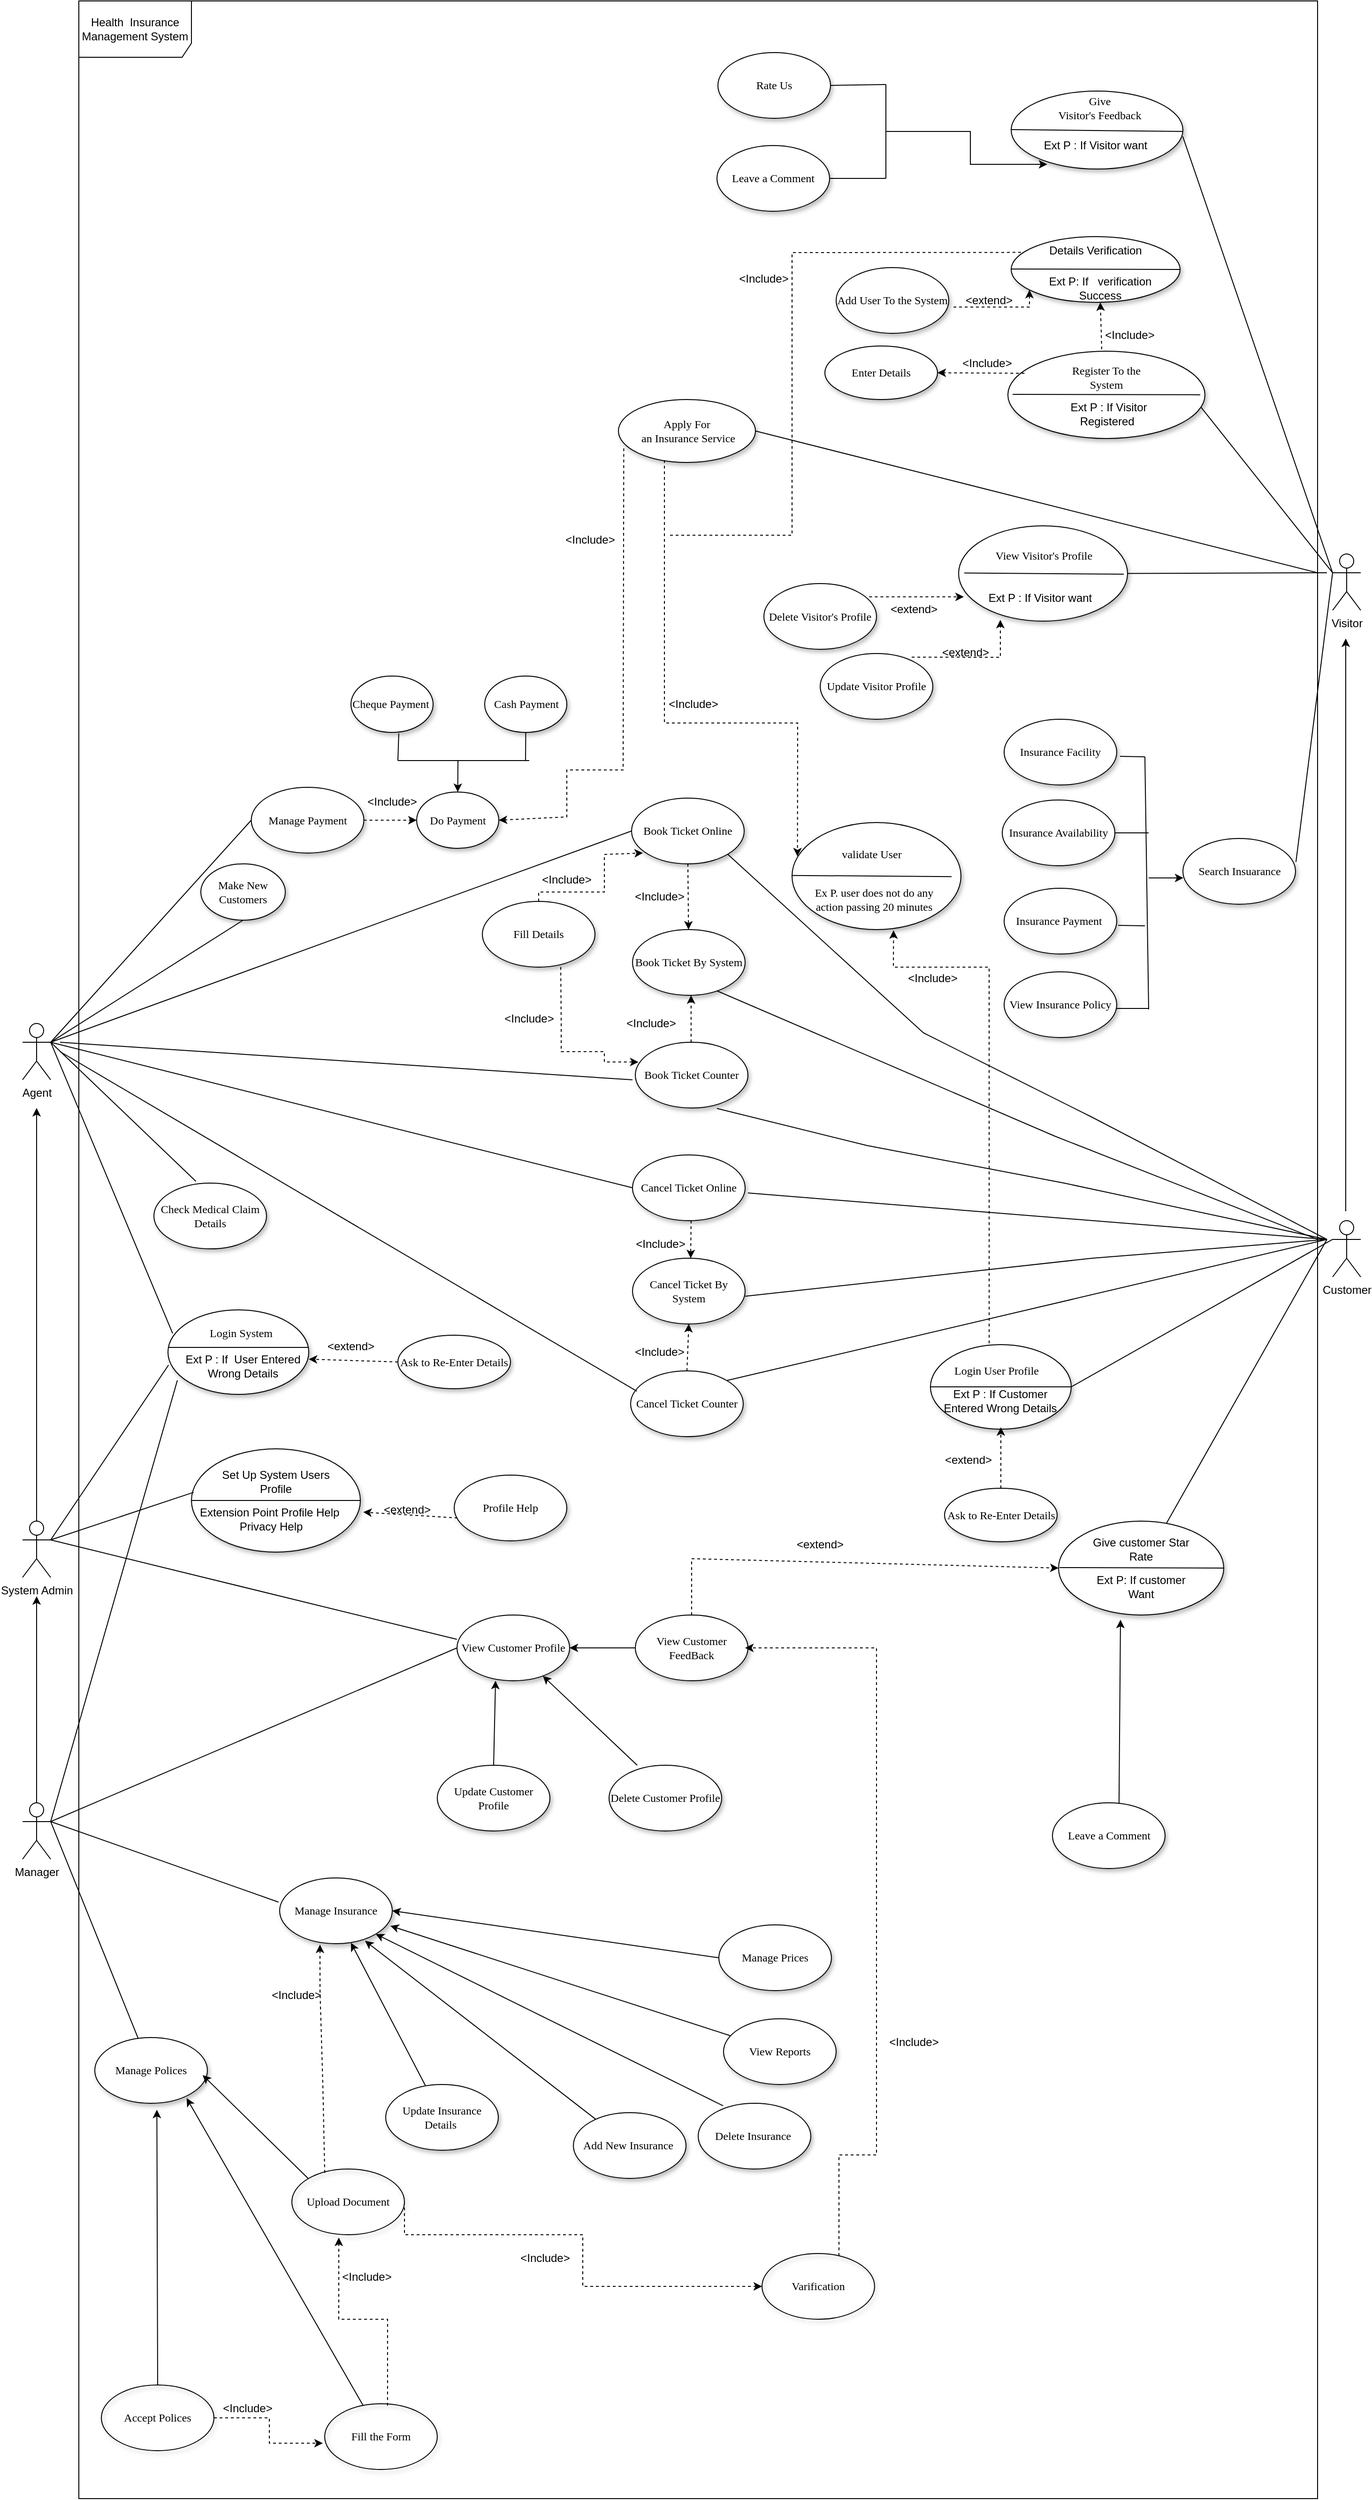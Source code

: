 <mxfile version="17.1.3" type="github"><diagram id="uJGwPPdDTHX9QC8XKyuE" name="Page-1"><mxGraphModel dx="928" dy="2053" grid="1" gridSize="10" guides="1" tooltips="1" connect="1" arrows="1" fold="1" page="1" pageScale="1" pageWidth="850" pageHeight="1100" math="0" shadow="0"><root><mxCell id="0"/><mxCell id="1" parent="0"/><mxCell id="yKrnhrEs9fii8439QQP5-1" value="Health&amp;nbsp; Insurance Management System" style="shape=umlFrame;whiteSpace=wrap;html=1;width=120;height=60;" parent="1" vertex="1"><mxGeometry x="1500" y="-869" width="1320" height="2660" as="geometry"/></mxCell><mxCell id="yKrnhrEs9fii8439QQP5-2" value="" style="ellipse;whiteSpace=wrap;html=1;rounded=0;shadow=1;comic=0;labelBackgroundColor=none;strokeWidth=1;fontFamily=Verdana;fontSize=12;align=center;" parent="1" vertex="1"><mxGeometry x="1595" y="525" width="150" height="90" as="geometry"/></mxCell><mxCell id="yKrnhrEs9fii8439QQP5-3" value="System Admin" style="shape=umlActor;verticalLabelPosition=bottom;verticalAlign=top;html=1;outlineConnect=0;" parent="1" vertex="1"><mxGeometry x="1440" y="750" width="30" height="60" as="geometry"/></mxCell><mxCell id="yKrnhrEs9fii8439QQP5-4" value="&amp;lt;Include&amp;gt;" style="text;html=1;strokeColor=none;fillColor=none;align=center;verticalAlign=middle;whiteSpace=wrap;rounded=0;" parent="1" vertex="1"><mxGeometry x="2089" y="555" width="60" height="30" as="geometry"/></mxCell><mxCell id="yKrnhrEs9fii8439QQP5-5" value="Fill Details" style="ellipse;whiteSpace=wrap;html=1;rounded=0;shadow=1;comic=0;labelBackgroundColor=none;strokeWidth=1;fontFamily=Verdana;fontSize=12;align=center;" parent="1" vertex="1"><mxGeometry x="1930" y="90" width="120" height="70" as="geometry"/></mxCell><mxCell id="yKrnhrEs9fii8439QQP5-6" value="" style="endArrow=classic;html=1;rounded=0;dashed=1;entryX=0.101;entryY=0.835;entryDx=0;entryDy=0;entryPerimeter=0;" parent="1" source="yKrnhrEs9fii8439QQP5-5" target="yKrnhrEs9fii8439QQP5-52" edge="1"><mxGeometry width="50" height="50" relative="1" as="geometry"><mxPoint x="610" y="120" as="sourcePoint"/><mxPoint x="1990" y="260" as="targetPoint"/><Array as="points"><mxPoint x="1990" y="80"/><mxPoint x="2060" y="80"/><mxPoint x="2060" y="40"/></Array></mxGeometry></mxCell><mxCell id="yKrnhrEs9fii8439QQP5-7" value="" style="endArrow=classic;html=1;rounded=0;dashed=1;exitX=0.696;exitY=0.998;exitDx=0;exitDy=0;exitPerimeter=0;entryX=0.028;entryY=0.301;entryDx=0;entryDy=0;entryPerimeter=0;" parent="1" source="yKrnhrEs9fii8439QQP5-5" target="yKrnhrEs9fii8439QQP5-56" edge="1"><mxGeometry width="50" height="50" relative="1" as="geometry"><mxPoint x="722.677" y="254.663" as="sourcePoint"/><mxPoint x="1860" y="470" as="targetPoint"/><Array as="points"><mxPoint x="2014" y="220"/><mxPoint x="2014" y="250"/><mxPoint x="2060" y="250"/><mxPoint x="2060" y="261"/></Array></mxGeometry></mxCell><mxCell id="yKrnhrEs9fii8439QQP5-8" value="&amp;lt;Include&amp;gt;" style="text;html=1;strokeColor=none;fillColor=none;align=center;verticalAlign=middle;whiteSpace=wrap;rounded=0;" parent="1" vertex="1"><mxGeometry x="1803.75" y="-31.5" width="60" height="30" as="geometry"/></mxCell><mxCell id="yKrnhrEs9fii8439QQP5-9" value="Visitor" style="shape=umlActor;verticalLabelPosition=bottom;verticalAlign=top;html=1;outlineConnect=0;" parent="1" vertex="1"><mxGeometry x="2836" y="-280" width="30" height="60" as="geometry"/></mxCell><mxCell id="yKrnhrEs9fii8439QQP5-10" value="" style="ellipse;whiteSpace=wrap;html=1;rounded=0;shadow=1;comic=0;labelBackgroundColor=none;strokeWidth=1;fontFamily=Verdana;fontSize=12;align=center;" parent="1" vertex="1"><mxGeometry x="2490" y="-496" width="210" height="93" as="geometry"/></mxCell><mxCell id="yKrnhrEs9fii8439QQP5-12" value="&lt;span style=&quot;font-family: &amp;#34;verdana&amp;#34;&quot;&gt;Register To the System&lt;/span&gt;" style="text;html=1;strokeColor=none;fillColor=none;align=center;verticalAlign=middle;whiteSpace=wrap;rounded=0;" parent="1" vertex="1"><mxGeometry x="2550" y="-483" width="90" height="30" as="geometry"/></mxCell><mxCell id="yKrnhrEs9fii8439QQP5-13" value="" style="endArrow=none;html=1;rounded=0;exitX=0;exitY=0.5;exitDx=0;exitDy=0;entryX=1;entryY=0.5;entryDx=0;entryDy=0;" parent="1" edge="1"><mxGeometry width="50" height="50" relative="1" as="geometry"><mxPoint x="2495" y="-450.06" as="sourcePoint"/><mxPoint x="2695" y="-449.56" as="targetPoint"/></mxGeometry></mxCell><mxCell id="yKrnhrEs9fii8439QQP5-14" value="Enter Details" style="ellipse;whiteSpace=wrap;html=1;rounded=0;shadow=1;comic=0;labelBackgroundColor=none;strokeWidth=1;fontFamily=Verdana;fontSize=12;align=center;" parent="1" vertex="1"><mxGeometry x="2295" y="-501.5" width="120" height="57" as="geometry"/></mxCell><mxCell id="yKrnhrEs9fii8439QQP5-16" value="" style="endArrow=classic;html=1;rounded=0;dashed=1;exitX=0.084;exitY=0.253;exitDx=0;exitDy=0;entryX=1;entryY=0.5;entryDx=0;entryDy=0;exitPerimeter=0;" parent="1" source="yKrnhrEs9fii8439QQP5-10" target="yKrnhrEs9fii8439QQP5-14" edge="1"><mxGeometry width="50" height="50" relative="1" as="geometry"><mxPoint x="2483.36" y="-439.473" as="sourcePoint"/><mxPoint x="2590" y="-326.18" as="targetPoint"/><Array as="points"/></mxGeometry></mxCell><mxCell id="yKrnhrEs9fii8439QQP5-17" value="" style="ellipse;whiteSpace=wrap;html=1;rounded=0;shadow=1;comic=0;labelBackgroundColor=none;strokeWidth=1;fontFamily=Verdana;fontSize=12;align=center;" parent="1" vertex="1"><mxGeometry x="2493.5" y="-618" width="180" height="70" as="geometry"/></mxCell><mxCell id="yKrnhrEs9fii8439QQP5-18" value="Details Verification" style="text;html=1;strokeColor=none;fillColor=none;align=center;verticalAlign=middle;whiteSpace=wrap;rounded=0;" parent="1" vertex="1"><mxGeometry x="2531" y="-618" width="105" height="30" as="geometry"/></mxCell><mxCell id="yKrnhrEs9fii8439QQP5-19" value="Ext P: If&amp;nbsp; &amp;nbsp;verification Success" style="text;html=1;strokeColor=none;fillColor=none;align=center;verticalAlign=middle;whiteSpace=wrap;rounded=0;" parent="1" vertex="1"><mxGeometry x="2526" y="-578" width="125" height="30" as="geometry"/></mxCell><mxCell id="yKrnhrEs9fii8439QQP5-20" value="" style="endArrow=none;html=1;rounded=0;exitX=0;exitY=0.5;exitDx=0;exitDy=0;entryX=1;entryY=0.5;entryDx=0;entryDy=0;" parent="1" target="yKrnhrEs9fii8439QQP5-17" edge="1"><mxGeometry width="50" height="50" relative="1" as="geometry"><mxPoint x="2493.5" y="-583.5" as="sourcePoint"/><mxPoint x="2693.5" y="-583" as="targetPoint"/></mxGeometry></mxCell><mxCell id="yKrnhrEs9fii8439QQP5-21" value="" style="endArrow=classic;html=1;rounded=0;dashed=1;entryX=0.5;entryY=1;entryDx=0;entryDy=0;exitX=0;exitY=1;exitDx=0;exitDy=0;" parent="1" source="yKrnhrEs9fii8439QQP5-22" target="yKrnhrEs9fii8439QQP5-19" edge="1"><mxGeometry width="50" height="50" relative="1" as="geometry"><mxPoint x="2585" y="-471" as="sourcePoint"/><mxPoint x="2595" y="-368" as="targetPoint"/><Array as="points"/></mxGeometry></mxCell><mxCell id="yKrnhrEs9fii8439QQP5-22" value="&amp;lt;Include&amp;gt;" style="text;html=1;strokeColor=none;fillColor=none;align=center;verticalAlign=middle;whiteSpace=wrap;rounded=0;" parent="1" vertex="1"><mxGeometry x="2590" y="-528" width="60" height="30" as="geometry"/></mxCell><mxCell id="yKrnhrEs9fii8439QQP5-23" value="Add User To the System" style="ellipse;whiteSpace=wrap;html=1;rounded=0;shadow=1;comic=0;labelBackgroundColor=none;strokeWidth=1;fontFamily=Verdana;fontSize=12;align=center;" parent="1" vertex="1"><mxGeometry x="2307" y="-585" width="120" height="70" as="geometry"/></mxCell><mxCell id="yKrnhrEs9fii8439QQP5-24" value="" style="endArrow=classic;html=1;rounded=0;dashed=1;exitX=1.042;exitY=0.6;exitDx=0;exitDy=0;exitPerimeter=0;entryX=0.108;entryY=0.81;entryDx=0;entryDy=0;entryPerimeter=0;" parent="1" source="yKrnhrEs9fii8439QQP5-23" target="yKrnhrEs9fii8439QQP5-17" edge="1"><mxGeometry width="50" height="50" relative="1" as="geometry"><mxPoint x="2595" y="-308" as="sourcePoint"/><mxPoint x="2490" y="-580" as="targetPoint"/><Array as="points"><mxPoint x="2470" y="-543"/><mxPoint x="2513" y="-543"/></Array></mxGeometry></mxCell><mxCell id="yKrnhrEs9fii8439QQP5-25" value="&amp;lt;extend&amp;gt;" style="text;html=1;strokeColor=none;fillColor=none;align=center;verticalAlign=middle;whiteSpace=wrap;rounded=0;" parent="1" vertex="1"><mxGeometry x="2440" y="-565" width="60" height="30" as="geometry"/></mxCell><mxCell id="yKrnhrEs9fii8439QQP5-26" value="" style="endArrow=none;html=1;rounded=0;entryX=0;entryY=0.333;entryDx=0;entryDy=0;entryPerimeter=0;exitX=0.981;exitY=0.645;exitDx=0;exitDy=0;exitPerimeter=0;" parent="1" source="yKrnhrEs9fii8439QQP5-10" target="yKrnhrEs9fii8439QQP5-9" edge="1"><mxGeometry width="50" height="50" relative="1" as="geometry"><mxPoint x="2270" y="40" as="sourcePoint"/><mxPoint x="2320" y="-10" as="targetPoint"/></mxGeometry></mxCell><mxCell id="yKrnhrEs9fii8439QQP5-27" value="Search Insuarance" style="ellipse;whiteSpace=wrap;html=1;rounded=0;shadow=1;comic=0;labelBackgroundColor=none;strokeWidth=1;fontFamily=Verdana;fontSize=12;align=center;" parent="1" vertex="1"><mxGeometry x="2676.5" y="23" width="120" height="70" as="geometry"/></mxCell><mxCell id="yKrnhrEs9fii8439QQP5-28" value="" style="endArrow=none;html=1;rounded=0;exitX=0;exitY=0.333;exitDx=0;exitDy=0;exitPerimeter=0;entryX=1.004;entryY=0.357;entryDx=0;entryDy=0;entryPerimeter=0;" parent="1" source="yKrnhrEs9fii8439QQP5-9" target="yKrnhrEs9fii8439QQP5-27" edge="1"><mxGeometry width="50" height="50" relative="1" as="geometry"><mxPoint x="2270" y="150" as="sourcePoint"/><mxPoint x="2320" y="100" as="targetPoint"/></mxGeometry></mxCell><mxCell id="yKrnhrEs9fii8439QQP5-29" value="Insurance Facility" style="ellipse;whiteSpace=wrap;html=1;rounded=0;shadow=1;comic=0;labelBackgroundColor=none;strokeWidth=1;fontFamily=Verdana;fontSize=12;align=center;" parent="1" vertex="1"><mxGeometry x="2486" y="-104" width="120" height="70" as="geometry"/></mxCell><mxCell id="yKrnhrEs9fii8439QQP5-30" value="Insurance Availability" style="ellipse;whiteSpace=wrap;html=1;rounded=0;shadow=1;comic=0;labelBackgroundColor=none;strokeWidth=1;fontFamily=Verdana;fontSize=12;align=center;" parent="1" vertex="1"><mxGeometry x="2484" y="-18" width="120" height="70" as="geometry"/></mxCell><mxCell id="yKrnhrEs9fii8439QQP5-31" value="Insurance Payment&amp;nbsp;" style="ellipse;whiteSpace=wrap;html=1;rounded=0;shadow=1;comic=0;labelBackgroundColor=none;strokeWidth=1;fontFamily=Verdana;fontSize=12;align=center;" parent="1" vertex="1"><mxGeometry x="2486" y="76" width="120" height="70" as="geometry"/></mxCell><mxCell id="yKrnhrEs9fii8439QQP5-32" value="" style="endArrow=none;html=1;rounded=0;entryX=1.029;entryY=0.565;entryDx=0;entryDy=0;entryPerimeter=0;" parent="1" target="yKrnhrEs9fii8439QQP5-29" edge="1"><mxGeometry width="50" height="50" relative="1" as="geometry"><mxPoint x="2636" y="-64" as="sourcePoint"/><mxPoint x="2586" y="-24" as="targetPoint"/></mxGeometry></mxCell><mxCell id="yKrnhrEs9fii8439QQP5-33" value="" style="endArrow=none;html=1;rounded=0;entryX=1.014;entryY=0.565;entryDx=0;entryDy=0;entryPerimeter=0;" parent="1" target="yKrnhrEs9fii8439QQP5-31" edge="1"><mxGeometry width="50" height="50" relative="1" as="geometry"><mxPoint x="2636" y="116" as="sourcePoint"/><mxPoint x="2536" y="96" as="targetPoint"/></mxGeometry></mxCell><mxCell id="yKrnhrEs9fii8439QQP5-34" value="" style="endArrow=none;html=1;rounded=0;" parent="1" edge="1"><mxGeometry width="50" height="50" relative="1" as="geometry"><mxPoint x="2636" y="-64" as="sourcePoint"/><mxPoint x="2640" y="205" as="targetPoint"/></mxGeometry></mxCell><mxCell id="yKrnhrEs9fii8439QQP5-35" value="" style="endArrow=classic;html=1;rounded=0;entryX=0.004;entryY=0.6;entryDx=0;entryDy=0;entryPerimeter=0;" parent="1" target="yKrnhrEs9fii8439QQP5-27" edge="1"><mxGeometry width="50" height="50" relative="1" as="geometry"><mxPoint x="2640" y="65" as="sourcePoint"/><mxPoint x="2291" y="10" as="targetPoint"/></mxGeometry></mxCell><mxCell id="yKrnhrEs9fii8439QQP5-36" value="Customer" style="shape=umlActor;verticalLabelPosition=bottom;verticalAlign=top;html=1;outlineConnect=0;" parent="1" vertex="1"><mxGeometry x="2836" y="430" width="30" height="60" as="geometry"/></mxCell><mxCell id="yKrnhrEs9fii8439QQP5-37" value="" style="endArrow=classic;html=1;rounded=0;" parent="1" edge="1"><mxGeometry width="50" height="50" relative="1" as="geometry"><mxPoint x="2850" y="420" as="sourcePoint"/><mxPoint x="2850" y="-190" as="targetPoint"/></mxGeometry></mxCell><mxCell id="yKrnhrEs9fii8439QQP5-38" value="" style="ellipse;whiteSpace=wrap;html=1;rounded=0;shadow=1;comic=0;labelBackgroundColor=none;strokeWidth=1;fontFamily=Verdana;fontSize=12;align=center;" parent="1" vertex="1"><mxGeometry x="2407.5" y="562" width="150" height="90" as="geometry"/></mxCell><mxCell id="yKrnhrEs9fii8439QQP5-39" value="&lt;span style=&quot;font-family: &amp;#34;verdana&amp;#34;&quot;&gt;Login User Profile&lt;/span&gt;" style="text;html=1;strokeColor=none;fillColor=none;align=center;verticalAlign=middle;whiteSpace=wrap;rounded=0;" parent="1" vertex="1"><mxGeometry x="2417.5" y="575" width="120" height="30" as="geometry"/></mxCell><mxCell id="yKrnhrEs9fii8439QQP5-40" value="Ext P : If Customer Entered Wrong Details" style="text;html=1;strokeColor=none;fillColor=none;align=center;verticalAlign=middle;whiteSpace=wrap;rounded=0;" parent="1" vertex="1"><mxGeometry x="2411.5" y="607" width="140" height="30" as="geometry"/></mxCell><mxCell id="yKrnhrEs9fii8439QQP5-41" value="" style="endArrow=none;html=1;rounded=0;exitX=0;exitY=0.5;exitDx=0;exitDy=0;entryX=1;entryY=0.5;entryDx=0;entryDy=0;" parent="1" source="yKrnhrEs9fii8439QQP5-38" target="yKrnhrEs9fii8439QQP5-38" edge="1"><mxGeometry width="50" height="50" relative="1" as="geometry"><mxPoint x="2418.92" y="583.01" as="sourcePoint"/><mxPoint x="2547.5" y="583" as="targetPoint"/></mxGeometry></mxCell><mxCell id="yKrnhrEs9fii8439QQP5-42" value="Leave a Comment" style="ellipse;whiteSpace=wrap;html=1;rounded=0;shadow=1;comic=0;labelBackgroundColor=none;strokeWidth=1;fontFamily=Verdana;fontSize=12;align=center;" parent="1" vertex="1"><mxGeometry x="2537.5" y="1050" width="120" height="70" as="geometry"/></mxCell><mxCell id="yKrnhrEs9fii8439QQP5-43" value="" style="endArrow=classic;html=1;rounded=0;dashed=1;exitX=0.5;exitY=0;exitDx=0;exitDy=0;entryX=0.5;entryY=1;entryDx=0;entryDy=0;" parent="1" source="yKrnhrEs9fii8439QQP5-47" edge="1"><mxGeometry width="50" height="50" relative="1" as="geometry"><mxPoint x="2386.46" y="725.98" as="sourcePoint"/><mxPoint x="2482.5" y="650" as="targetPoint"/><Array as="points"/></mxGeometry></mxCell><mxCell id="yKrnhrEs9fii8439QQP5-44" value="&amp;lt;extend&amp;gt;" style="text;html=1;strokeColor=none;fillColor=none;align=center;verticalAlign=middle;whiteSpace=wrap;rounded=0;" parent="1" vertex="1"><mxGeometry x="2417.5" y="670" width="60" height="30" as="geometry"/></mxCell><mxCell id="yKrnhrEs9fii8439QQP5-45" value="" style="endArrow=none;html=1;rounded=0;exitX=0;exitY=0.333;exitDx=0;exitDy=0;exitPerimeter=0;entryX=1;entryY=0.5;entryDx=0;entryDy=0;" parent="1" source="yKrnhrEs9fii8439QQP5-36" target="yKrnhrEs9fii8439QQP5-38" edge="1"><mxGeometry width="50" height="50" relative="1" as="geometry"><mxPoint x="2850" y="110" as="sourcePoint"/><mxPoint x="2747.98" y="114.99" as="targetPoint"/></mxGeometry></mxCell><mxCell id="yKrnhrEs9fii8439QQP5-46" value="" style="ellipse;whiteSpace=wrap;html=1;rounded=0;shadow=1;comic=0;labelBackgroundColor=none;strokeWidth=1;fontFamily=Verdana;fontSize=12;align=center;" parent="1" vertex="1"><mxGeometry x="2544" y="750" width="176" height="100" as="geometry"/></mxCell><mxCell id="yKrnhrEs9fii8439QQP5-47" value="Ask to Re-Enter Details" style="ellipse;whiteSpace=wrap;html=1;rounded=0;shadow=1;comic=0;labelBackgroundColor=none;strokeWidth=1;fontFamily=Verdana;fontSize=12;align=center;" parent="1" vertex="1"><mxGeometry x="2422.5" y="715" width="120" height="57" as="geometry"/></mxCell><mxCell id="yKrnhrEs9fii8439QQP5-48" value="Give customer Star Rate" style="text;html=1;strokeColor=none;fillColor=none;align=center;verticalAlign=middle;whiteSpace=wrap;rounded=0;" parent="1" vertex="1"><mxGeometry x="2577" y="765" width="110" height="30" as="geometry"/></mxCell><mxCell id="yKrnhrEs9fii8439QQP5-49" value="" style="endArrow=none;html=1;rounded=0;exitX=0;exitY=0.5;exitDx=0;exitDy=0;entryX=1;entryY=0.5;entryDx=0;entryDy=0;" parent="1" target="yKrnhrEs9fii8439QQP5-46" edge="1"><mxGeometry width="50" height="50" relative="1" as="geometry"><mxPoint x="2545" y="799.5" as="sourcePoint"/><mxPoint x="2695" y="799.5" as="targetPoint"/></mxGeometry></mxCell><mxCell id="yKrnhrEs9fii8439QQP5-50" value="Ext P: If customer Want" style="text;html=1;strokeColor=none;fillColor=none;align=center;verticalAlign=middle;whiteSpace=wrap;rounded=0;" parent="1" vertex="1"><mxGeometry x="2577" y="805" width="110" height="30" as="geometry"/></mxCell><mxCell id="yKrnhrEs9fii8439QQP5-51" value="" style="endArrow=none;html=1;rounded=0;" parent="1" target="yKrnhrEs9fii8439QQP5-46" edge="1"><mxGeometry width="50" height="50" relative="1" as="geometry"><mxPoint x="2830" y="450" as="sourcePoint"/><mxPoint x="2560" y="530" as="targetPoint"/></mxGeometry></mxCell><mxCell id="yKrnhrEs9fii8439QQP5-52" value="Book Ticket Online" style="ellipse;whiteSpace=wrap;html=1;rounded=0;shadow=1;comic=0;labelBackgroundColor=none;strokeWidth=1;fontFamily=Verdana;fontSize=12;align=center;" parent="1" vertex="1"><mxGeometry x="2089" y="-20" width="120" height="70" as="geometry"/></mxCell><mxCell id="yKrnhrEs9fii8439QQP5-53" value="Cancel Ticket Counter" style="ellipse;whiteSpace=wrap;html=1;rounded=0;shadow=1;comic=0;labelBackgroundColor=none;strokeWidth=1;fontFamily=Verdana;fontSize=12;align=center;" parent="1" vertex="1"><mxGeometry x="2088" y="590" width="120" height="70" as="geometry"/></mxCell><mxCell id="yKrnhrEs9fii8439QQP5-54" value="Cancel Ticket By System" style="ellipse;whiteSpace=wrap;html=1;rounded=0;shadow=1;comic=0;labelBackgroundColor=none;strokeWidth=1;fontFamily=Verdana;fontSize=12;align=center;" parent="1" vertex="1"><mxGeometry x="2090" y="470" width="120" height="70" as="geometry"/></mxCell><mxCell id="yKrnhrEs9fii8439QQP5-55" value="Cancel Ticket Online" style="ellipse;whiteSpace=wrap;html=1;rounded=0;shadow=1;comic=0;labelBackgroundColor=none;strokeWidth=1;fontFamily=Verdana;fontSize=12;align=center;" parent="1" vertex="1"><mxGeometry x="2090" y="360" width="120" height="70" as="geometry"/></mxCell><mxCell id="yKrnhrEs9fii8439QQP5-56" value="Book Ticket Counter" style="ellipse;whiteSpace=wrap;html=1;rounded=0;shadow=1;comic=0;labelBackgroundColor=none;strokeWidth=1;fontFamily=Verdana;fontSize=12;align=center;" parent="1" vertex="1"><mxGeometry x="2093" y="240" width="120" height="70" as="geometry"/></mxCell><mxCell id="yKrnhrEs9fii8439QQP5-57" value="Book Ticket By System" style="ellipse;whiteSpace=wrap;html=1;rounded=0;shadow=1;comic=0;labelBackgroundColor=none;strokeWidth=1;fontFamily=Verdana;fontSize=12;align=center;" parent="1" vertex="1"><mxGeometry x="2090" y="120" width="120" height="70" as="geometry"/></mxCell><mxCell id="yKrnhrEs9fii8439QQP5-58" value="" style="endArrow=none;html=1;rounded=0;entryX=1;entryY=0;entryDx=0;entryDy=0;" parent="1" target="yKrnhrEs9fii8439QQP5-53" edge="1"><mxGeometry width="50" height="50" relative="1" as="geometry"><mxPoint x="2830" y="450" as="sourcePoint"/><mxPoint x="2560" y="530" as="targetPoint"/><Array as="points"/></mxGeometry></mxCell><mxCell id="yKrnhrEs9fii8439QQP5-59" value="" style="endArrow=none;html=1;rounded=0;entryX=1;entryY=0;entryDx=0;entryDy=0;" parent="1" edge="1"><mxGeometry width="50" height="50" relative="1" as="geometry"><mxPoint x="2830" y="450" as="sourcePoint"/><mxPoint x="2210.002" y="510.508" as="targetPoint"/><Array as="points"><mxPoint x="2580" y="470"/></Array></mxGeometry></mxCell><mxCell id="yKrnhrEs9fii8439QQP5-60" value="" style="endArrow=none;html=1;rounded=0;entryX=1;entryY=0;entryDx=0;entryDy=0;" parent="1" edge="1"><mxGeometry width="50" height="50" relative="1" as="geometry"><mxPoint x="2830" y="450" as="sourcePoint"/><mxPoint x="2213.002" y="400.508" as="targetPoint"/><Array as="points"/></mxGeometry></mxCell><mxCell id="yKrnhrEs9fii8439QQP5-61" value="" style="endArrow=none;html=1;rounded=0;entryX=1;entryY=0;entryDx=0;entryDy=0;" parent="1" edge="1"><mxGeometry width="50" height="50" relative="1" as="geometry"><mxPoint x="2830" y="450" as="sourcePoint"/><mxPoint x="2180.002" y="310.508" as="targetPoint"/><Array as="points"><mxPoint x="2550" y="390"/><mxPoint x="2340" y="350"/></Array></mxGeometry></mxCell><mxCell id="yKrnhrEs9fii8439QQP5-62" value="" style="endArrow=none;html=1;rounded=0;entryX=1;entryY=0;entryDx=0;entryDy=0;" parent="1" edge="1"><mxGeometry width="50" height="50" relative="1" as="geometry"><mxPoint x="2820" y="450" as="sourcePoint"/><mxPoint x="2180.002" y="185.258" as="targetPoint"/><Array as="points"><mxPoint x="2540" y="340"/></Array></mxGeometry></mxCell><mxCell id="yKrnhrEs9fii8439QQP5-63" value="" style="endArrow=none;html=1;rounded=0;entryX=1;entryY=1;entryDx=0;entryDy=0;" parent="1" target="yKrnhrEs9fii8439QQP5-52" edge="1"><mxGeometry width="50" height="50" relative="1" as="geometry"><mxPoint x="2830" y="450" as="sourcePoint"/><mxPoint x="2190.002" y="195.258" as="targetPoint"/><Array as="points"><mxPoint x="2580" y="320"/><mxPoint x="2400" y="230"/></Array></mxGeometry></mxCell><mxCell id="yKrnhrEs9fii8439QQP5-64" value="" style="endArrow=classic;html=1;rounded=0;dashed=1;exitX=0.5;exitY=1;exitDx=0;exitDy=0;" parent="1" source="yKrnhrEs9fii8439QQP5-52" target="yKrnhrEs9fii8439QQP5-57" edge="1"><mxGeometry width="50" height="50" relative="1" as="geometry"><mxPoint x="1610" y="330" as="sourcePoint"/><mxPoint x="1600" y="400" as="targetPoint"/><Array as="points"/></mxGeometry></mxCell><mxCell id="yKrnhrEs9fii8439QQP5-65" value="" style="endArrow=classic;html=1;rounded=0;dashed=1;" parent="1" edge="1"><mxGeometry width="50" height="50" relative="1" as="geometry"><mxPoint x="2152.41" y="430" as="sourcePoint"/><mxPoint x="2152" y="470" as="targetPoint"/><Array as="points"/></mxGeometry></mxCell><mxCell id="yKrnhrEs9fii8439QQP5-66" value="" style="endArrow=classic;html=1;rounded=0;dashed=1;exitX=0.5;exitY=0;exitDx=0;exitDy=0;entryX=0.5;entryY=1;entryDx=0;entryDy=0;" parent="1" source="yKrnhrEs9fii8439QQP5-53" target="yKrnhrEs9fii8439QQP5-54" edge="1"><mxGeometry width="50" height="50" relative="1" as="geometry"><mxPoint x="1848.96" y="598.49" as="sourcePoint"/><mxPoint x="1840" y="541.5" as="targetPoint"/><Array as="points"/></mxGeometry></mxCell><mxCell id="yKrnhrEs9fii8439QQP5-67" value="&amp;lt;Include&amp;gt;" style="text;html=1;strokeColor=none;fillColor=none;align=center;verticalAlign=middle;whiteSpace=wrap;rounded=0;" parent="1" vertex="1"><mxGeometry x="2090" y="440" width="60" height="30" as="geometry"/></mxCell><mxCell id="yKrnhrEs9fii8439QQP5-68" value="" style="endArrow=classic;html=1;rounded=0;dashed=1;exitX=0.5;exitY=0;exitDx=0;exitDy=0;entryX=0.5;entryY=1;entryDx=0;entryDy=0;" parent="1" edge="1"><mxGeometry width="50" height="50" relative="1" as="geometry"><mxPoint x="2152.41" y="240" as="sourcePoint"/><mxPoint x="2152.41" y="190" as="targetPoint"/><Array as="points"/></mxGeometry></mxCell><mxCell id="yKrnhrEs9fii8439QQP5-69" value="&amp;lt;Include&amp;gt;" style="text;html=1;strokeColor=none;fillColor=none;align=center;verticalAlign=middle;whiteSpace=wrap;rounded=0;" parent="1" vertex="1"><mxGeometry x="2080" y="205" width="60" height="30" as="geometry"/></mxCell><mxCell id="yKrnhrEs9fii8439QQP5-70" value="&amp;lt;Include&amp;gt;" style="text;html=1;strokeColor=none;fillColor=none;align=center;verticalAlign=middle;whiteSpace=wrap;rounded=0;" parent="1" vertex="1"><mxGeometry x="2089" y="70" width="60" height="30" as="geometry"/></mxCell><mxCell id="yKrnhrEs9fii8439QQP5-71" value="&amp;lt;Include&amp;gt;" style="text;html=1;strokeColor=none;fillColor=none;align=center;verticalAlign=middle;whiteSpace=wrap;rounded=0;" parent="1" vertex="1"><mxGeometry x="1990" y="52" width="60" height="30" as="geometry"/></mxCell><mxCell id="yKrnhrEs9fii8439QQP5-72" value="&amp;lt;Include&amp;gt;" style="text;html=1;strokeColor=none;fillColor=none;align=center;verticalAlign=middle;whiteSpace=wrap;rounded=0;" parent="1" vertex="1"><mxGeometry x="1950" y="200" width="60" height="30" as="geometry"/></mxCell><mxCell id="yKrnhrEs9fii8439QQP5-73" value="Agent" style="shape=umlActor;verticalLabelPosition=bottom;verticalAlign=top;html=1;outlineConnect=0;" parent="1" vertex="1"><mxGeometry x="1440" y="220" width="30" height="60" as="geometry"/></mxCell><mxCell id="yKrnhrEs9fii8439QQP5-74" value="Make New Customers" style="ellipse;whiteSpace=wrap;html=1;rounded=0;shadow=1;comic=0;labelBackgroundColor=none;strokeWidth=1;fontFamily=Verdana;fontSize=12;align=center;" parent="1" vertex="1"><mxGeometry x="1630" y="50" width="90" height="60" as="geometry"/></mxCell><mxCell id="yKrnhrEs9fii8439QQP5-75" value="" style="endArrow=classic;html=1;rounded=0;exitX=0.5;exitY=0;exitDx=0;exitDy=0;exitPerimeter=0;" parent="1" source="yKrnhrEs9fii8439QQP5-3" edge="1"><mxGeometry width="50" height="50" relative="1" as="geometry"><mxPoint x="1640" y="250" as="sourcePoint"/><mxPoint x="1455" y="310" as="targetPoint"/></mxGeometry></mxCell><mxCell id="yKrnhrEs9fii8439QQP5-76" value="" style="endArrow=none;html=1;rounded=0;exitX=1;exitY=0.333;exitDx=0;exitDy=0;exitPerimeter=0;entryX=0.5;entryY=1;entryDx=0;entryDy=0;" parent="1" source="yKrnhrEs9fii8439QQP5-73" target="yKrnhrEs9fii8439QQP5-74" edge="1"><mxGeometry width="50" height="50" relative="1" as="geometry"><mxPoint x="1640" y="250" as="sourcePoint"/><mxPoint x="1690" y="200" as="targetPoint"/></mxGeometry></mxCell><mxCell id="yKrnhrEs9fii8439QQP5-77" value="Check Medical Claim Details" style="ellipse;whiteSpace=wrap;html=1;rounded=0;shadow=1;comic=0;labelBackgroundColor=none;strokeWidth=1;fontFamily=Verdana;fontSize=12;align=center;" parent="1" vertex="1"><mxGeometry x="1580" y="390" width="120" height="70" as="geometry"/></mxCell><mxCell id="yKrnhrEs9fii8439QQP5-78" value="" style="endArrow=none;html=1;rounded=0;exitX=1;exitY=0.333;exitDx=0;exitDy=0;exitPerimeter=0;entryX=0.373;entryY=-0.027;entryDx=0;entryDy=0;entryPerimeter=0;" parent="1" source="yKrnhrEs9fii8439QQP5-73" target="yKrnhrEs9fii8439QQP5-77" edge="1"><mxGeometry width="50" height="50" relative="1" as="geometry"><mxPoint x="1480" y="250" as="sourcePoint"/><mxPoint x="1615" y="-90" as="targetPoint"/></mxGeometry></mxCell><mxCell id="yKrnhrEs9fii8439QQP5-79" value="Manage Insurance" style="ellipse;whiteSpace=wrap;html=1;rounded=0;shadow=1;comic=0;labelBackgroundColor=none;strokeWidth=1;fontFamily=Verdana;fontSize=12;align=center;" parent="1" vertex="1"><mxGeometry x="1714" y="1130" width="120" height="70" as="geometry"/></mxCell><mxCell id="yKrnhrEs9fii8439QQP5-80" value="Manage Polices" style="ellipse;whiteSpace=wrap;html=1;rounded=0;shadow=1;comic=0;labelBackgroundColor=none;strokeWidth=1;fontFamily=Verdana;fontSize=12;align=center;" parent="1" vertex="1"><mxGeometry x="1517" y="1300" width="120" height="70" as="geometry"/></mxCell><mxCell id="yKrnhrEs9fii8439QQP5-81" value="Profile Help" style="ellipse;whiteSpace=wrap;html=1;rounded=0;shadow=1;comic=0;labelBackgroundColor=none;strokeWidth=1;fontFamily=Verdana;fontSize=12;align=center;" parent="1" vertex="1"><mxGeometry x="1900" y="701" width="120" height="70" as="geometry"/></mxCell><mxCell id="yKrnhrEs9fii8439QQP5-82" value="&amp;lt;extend&amp;gt;" style="text;html=1;strokeColor=none;fillColor=none;align=center;verticalAlign=middle;whiteSpace=wrap;rounded=0;" parent="1" vertex="1"><mxGeometry x="1820" y="723" width="60" height="30" as="geometry"/></mxCell><mxCell id="yKrnhrEs9fii8439QQP5-83" value="&amp;nbsp;" style="ellipse;whiteSpace=wrap;html=1;rounded=0;shadow=1;comic=0;labelBackgroundColor=none;strokeWidth=1;fontFamily=Verdana;fontSize=12;align=center;" parent="1" vertex="1"><mxGeometry x="1620" y="673" width="180" height="110" as="geometry"/></mxCell><mxCell id="yKrnhrEs9fii8439QQP5-84" value="Set Up System Users Profile" style="text;html=1;strokeColor=none;fillColor=none;align=center;verticalAlign=middle;whiteSpace=wrap;rounded=0;" parent="1" vertex="1"><mxGeometry x="1650" y="693" width="120" height="30" as="geometry"/></mxCell><mxCell id="yKrnhrEs9fii8439QQP5-85" value="Extension Point Profile Help&amp;nbsp;&lt;br&gt;Privacy Help" style="text;html=1;strokeColor=none;fillColor=none;align=center;verticalAlign=middle;whiteSpace=wrap;rounded=0;" parent="1" vertex="1"><mxGeometry x="1620" y="733" width="170" height="30" as="geometry"/></mxCell><mxCell id="yKrnhrEs9fii8439QQP5-86" value="" style="endArrow=none;html=1;rounded=0;exitX=0;exitY=0.5;exitDx=0;exitDy=0;entryX=1;entryY=0.5;entryDx=0;entryDy=0;" parent="1" edge="1"><mxGeometry width="50" height="50" relative="1" as="geometry"><mxPoint x="1620" y="728" as="sourcePoint"/><mxPoint x="1800" y="728" as="targetPoint"/></mxGeometry></mxCell><mxCell id="yKrnhrEs9fii8439QQP5-87" value="" style="endArrow=classic;html=1;rounded=0;dashed=1;entryX=1.017;entryY=0.613;entryDx=0;entryDy=0;entryPerimeter=0;exitX=0.029;exitY=0.652;exitDx=0;exitDy=0;exitPerimeter=0;" parent="1" source="yKrnhrEs9fii8439QQP5-81" target="yKrnhrEs9fii8439QQP5-83" edge="1"><mxGeometry width="50" height="50" relative="1" as="geometry"><mxPoint x="1900" y="753" as="sourcePoint"/><mxPoint x="1789.12" y="764.82" as="targetPoint"/><Array as="points"/></mxGeometry></mxCell><mxCell id="yKrnhrEs9fii8439QQP5-88" value="" style="endArrow=none;html=1;rounded=0;exitX=1;exitY=0.333;exitDx=0;exitDy=0;exitPerimeter=0;entryX=0.013;entryY=0.421;entryDx=0;entryDy=0;entryPerimeter=0;" parent="1" source="yKrnhrEs9fii8439QQP5-3" target="yKrnhrEs9fii8439QQP5-83" edge="1"><mxGeometry width="50" height="50" relative="1" as="geometry"><mxPoint x="1480" y="250" as="sourcePoint"/><mxPoint x="1630" y="830" as="targetPoint"/></mxGeometry></mxCell><mxCell id="yKrnhrEs9fii8439QQP5-89" value="" style="endArrow=none;html=1;rounded=0;exitX=1;exitY=0.333;exitDx=0;exitDy=0;exitPerimeter=0;entryX=-0.01;entryY=0.368;entryDx=0;entryDy=0;entryPerimeter=0;" parent="1" source="yKrnhrEs9fii8439QQP5-124" target="yKrnhrEs9fii8439QQP5-79" edge="1"><mxGeometry width="50" height="50" relative="1" as="geometry"><mxPoint x="1480" y="780" as="sourcePoint"/><mxPoint x="1652.34" y="846.31" as="targetPoint"/></mxGeometry></mxCell><mxCell id="yKrnhrEs9fii8439QQP5-90" value="" style="endArrow=none;html=1;rounded=0;exitX=1;exitY=0.333;exitDx=0;exitDy=0;exitPerimeter=0;" parent="1" source="yKrnhrEs9fii8439QQP5-124" target="yKrnhrEs9fii8439QQP5-80" edge="1"><mxGeometry width="50" height="50" relative="1" as="geometry"><mxPoint x="1470" y="770" as="sourcePoint"/><mxPoint x="1728.8" y="975.76" as="targetPoint"/></mxGeometry></mxCell><mxCell id="yKrnhrEs9fii8439QQP5-91" value="" style="endArrow=none;html=1;rounded=0;exitX=1;exitY=0.333;exitDx=0;exitDy=0;exitPerimeter=0;entryX=0.056;entryY=0.31;entryDx=0;entryDy=0;entryPerimeter=0;" parent="1" target="yKrnhrEs9fii8439QQP5-53" edge="1"><mxGeometry width="50" height="50" relative="1" as="geometry"><mxPoint x="1480" y="250" as="sourcePoint"/><mxPoint x="1574.76" y="438.11" as="targetPoint"/></mxGeometry></mxCell><mxCell id="yKrnhrEs9fii8439QQP5-92" value="" style="endArrow=none;html=1;rounded=0;entryX=0;entryY=0.5;entryDx=0;entryDy=0;" parent="1" target="yKrnhrEs9fii8439QQP5-55" edge="1"><mxGeometry width="50" height="50" relative="1" as="geometry"><mxPoint x="1470" y="240" as="sourcePoint"/><mxPoint x="2106.72" y="621.7" as="targetPoint"/></mxGeometry></mxCell><mxCell id="yKrnhrEs9fii8439QQP5-93" value="" style="endArrow=none;html=1;rounded=0;" parent="1" edge="1"><mxGeometry width="50" height="50" relative="1" as="geometry"><mxPoint x="1480" y="240" as="sourcePoint"/><mxPoint x="2090" y="280" as="targetPoint"/></mxGeometry></mxCell><mxCell id="yKrnhrEs9fii8439QQP5-94" value="" style="endArrow=none;html=1;rounded=0;exitX=1;exitY=0.333;exitDx=0;exitDy=0;exitPerimeter=0;entryX=0;entryY=0.5;entryDx=0;entryDy=0;" parent="1" source="yKrnhrEs9fii8439QQP5-73" target="yKrnhrEs9fii8439QQP5-52" edge="1"><mxGeometry width="50" height="50" relative="1" as="geometry"><mxPoint x="1490" y="250" as="sourcePoint"/><mxPoint x="2100" y="290" as="targetPoint"/></mxGeometry></mxCell><mxCell id="yKrnhrEs9fii8439QQP5-95" value="Manage Payment" style="ellipse;whiteSpace=wrap;html=1;rounded=0;shadow=1;comic=0;labelBackgroundColor=none;strokeWidth=1;fontFamily=Verdana;fontSize=12;align=center;" parent="1" vertex="1"><mxGeometry x="1683.75" y="-31.5" width="120" height="70" as="geometry"/></mxCell><mxCell id="yKrnhrEs9fii8439QQP5-96" value="Do Payment" style="ellipse;whiteSpace=wrap;html=1;rounded=0;shadow=1;comic=0;labelBackgroundColor=none;strokeWidth=1;fontFamily=Verdana;fontSize=12;align=center;" parent="1" vertex="1"><mxGeometry x="1860" y="-26.5" width="87.5" height="60" as="geometry"/></mxCell><mxCell id="yKrnhrEs9fii8439QQP5-97" value="Cheque Payment&amp;nbsp;" style="ellipse;whiteSpace=wrap;html=1;rounded=0;shadow=1;comic=0;labelBackgroundColor=none;strokeWidth=1;fontFamily=Verdana;fontSize=12;align=center;" parent="1" vertex="1"><mxGeometry x="1790" y="-150" width="87.5" height="60" as="geometry"/></mxCell><mxCell id="yKrnhrEs9fii8439QQP5-98" value="Cash Payment" style="ellipse;whiteSpace=wrap;html=1;rounded=0;shadow=1;comic=0;labelBackgroundColor=none;strokeWidth=1;fontFamily=Verdana;fontSize=12;align=center;" parent="1" vertex="1"><mxGeometry x="1932.5" y="-150" width="87.5" height="60" as="geometry"/></mxCell><mxCell id="yKrnhrEs9fii8439QQP5-99" value="" style="endArrow=none;html=1;rounded=0;" parent="1" edge="1"><mxGeometry width="50" height="50" relative="1" as="geometry"><mxPoint x="1980" y="-60" as="sourcePoint"/><mxPoint x="1840" y="-60" as="targetPoint"/></mxGeometry></mxCell><mxCell id="yKrnhrEs9fii8439QQP5-100" value="" style="endArrow=none;html=1;rounded=0;exitX=0.582;exitY=1.019;exitDx=0;exitDy=0;exitPerimeter=0;" parent="1" source="yKrnhrEs9fii8439QQP5-97" edge="1"><mxGeometry width="50" height="50" relative="1" as="geometry"><mxPoint x="1710" y="600" as="sourcePoint"/><mxPoint x="1840" y="-60" as="targetPoint"/></mxGeometry></mxCell><mxCell id="yKrnhrEs9fii8439QQP5-101" value="" style="endArrow=none;html=1;rounded=0;entryX=0.5;entryY=1;entryDx=0;entryDy=0;" parent="1" target="yKrnhrEs9fii8439QQP5-98" edge="1"><mxGeometry width="50" height="50" relative="1" as="geometry"><mxPoint x="1976" y="-60" as="sourcePoint"/><mxPoint x="1580" y="510" as="targetPoint"/></mxGeometry></mxCell><mxCell id="yKrnhrEs9fii8439QQP5-102" value="" style="endArrow=classic;html=1;rounded=0;dashed=1;exitX=1;exitY=0.5;exitDx=0;exitDy=0;entryX=0;entryY=0.5;entryDx=0;entryDy=0;" parent="1" source="yKrnhrEs9fii8439QQP5-95" target="yKrnhrEs9fii8439QQP5-96" edge="1"><mxGeometry width="50" height="50" relative="1" as="geometry"><mxPoint x="2162.41" y="250" as="sourcePoint"/><mxPoint x="2162.41" y="200" as="targetPoint"/><Array as="points"/></mxGeometry></mxCell><mxCell id="yKrnhrEs9fii8439QQP5-103" value="" style="endArrow=classic;html=1;rounded=0;entryX=0.5;entryY=0;entryDx=0;entryDy=0;" parent="1" target="yKrnhrEs9fii8439QQP5-96" edge="1"><mxGeometry width="50" height="50" relative="1" as="geometry"><mxPoint x="1904" y="-60" as="sourcePoint"/><mxPoint x="1760" y="620" as="targetPoint"/></mxGeometry></mxCell><mxCell id="yKrnhrEs9fii8439QQP5-104" value="" style="endArrow=none;html=1;rounded=0;exitX=1;exitY=0.333;exitDx=0;exitDy=0;exitPerimeter=0;entryX=0;entryY=0.5;entryDx=0;entryDy=0;" parent="1" source="yKrnhrEs9fii8439QQP5-73" target="yKrnhrEs9fii8439QQP5-95" edge="1"><mxGeometry width="50" height="50" relative="1" as="geometry"><mxPoint x="1480" y="250" as="sourcePoint"/><mxPoint x="1634.76" y="398.11" as="targetPoint"/></mxGeometry></mxCell><mxCell id="yKrnhrEs9fii8439QQP5-105" value="View Customer Profile" style="ellipse;whiteSpace=wrap;html=1;rounded=0;shadow=1;comic=0;labelBackgroundColor=none;strokeWidth=1;fontFamily=Verdana;fontSize=12;align=center;" parent="1" vertex="1"><mxGeometry x="1903" y="850" width="120" height="70" as="geometry"/></mxCell><mxCell id="yKrnhrEs9fii8439QQP5-106" value="Update Customer Profile" style="ellipse;whiteSpace=wrap;html=1;rounded=0;shadow=1;comic=0;labelBackgroundColor=none;strokeWidth=1;fontFamily=Verdana;fontSize=12;align=center;" parent="1" vertex="1"><mxGeometry x="1882" y="1010" width="120" height="70" as="geometry"/></mxCell><mxCell id="yKrnhrEs9fii8439QQP5-107" value="" style="endArrow=classic;html=1;rounded=0;exitX=0.591;exitY=0.009;exitDx=0;exitDy=0;exitPerimeter=0;entryX=0.375;entryY=1.05;entryDx=0;entryDy=0;entryPerimeter=0;" parent="1" source="yKrnhrEs9fii8439QQP5-42" target="yKrnhrEs9fii8439QQP5-46" edge="1"><mxGeometry width="50" height="50" relative="1" as="geometry"><mxPoint x="2070" y="850" as="sourcePoint"/><mxPoint x="2120" y="800" as="targetPoint"/></mxGeometry></mxCell><mxCell id="yKrnhrEs9fii8439QQP5-108" value="View Customer FeedBack" style="ellipse;whiteSpace=wrap;html=1;rounded=0;shadow=1;comic=0;labelBackgroundColor=none;strokeWidth=1;fontFamily=Verdana;fontSize=12;align=center;" parent="1" vertex="1"><mxGeometry x="2093" y="850" width="120" height="70" as="geometry"/></mxCell><mxCell id="yKrnhrEs9fii8439QQP5-109" value="Delete Customer Profile" style="ellipse;whiteSpace=wrap;html=1;rounded=0;shadow=1;comic=0;labelBackgroundColor=none;strokeWidth=1;fontFamily=Verdana;fontSize=12;align=center;" parent="1" vertex="1"><mxGeometry x="2065" y="1010" width="120" height="70" as="geometry"/></mxCell><mxCell id="yKrnhrEs9fii8439QQP5-110" value="" style="endArrow=classic;html=1;rounded=0;exitX=0.5;exitY=0;exitDx=0;exitDy=0;entryX=0.342;entryY=1;entryDx=0;entryDy=0;entryPerimeter=0;" parent="1" source="yKrnhrEs9fii8439QQP5-106" target="yKrnhrEs9fii8439QQP5-105" edge="1"><mxGeometry width="50" height="50" relative="1" as="geometry"><mxPoint x="2393.92" y="860.63" as="sourcePoint"/><mxPoint x="2433" y="800" as="targetPoint"/></mxGeometry></mxCell><mxCell id="yKrnhrEs9fii8439QQP5-111" value="" style="endArrow=classic;html=1;rounded=0;exitX=0.25;exitY=0;exitDx=0;exitDy=0;exitPerimeter=0;" parent="1" source="yKrnhrEs9fii8439QQP5-109" target="yKrnhrEs9fii8439QQP5-105" edge="1"><mxGeometry width="50" height="50" relative="1" as="geometry"><mxPoint x="1972.88" y="961.68" as="sourcePoint"/><mxPoint x="1973" y="930" as="targetPoint"/></mxGeometry></mxCell><mxCell id="yKrnhrEs9fii8439QQP5-112" value="" style="endArrow=classic;html=1;rounded=0;exitX=0;exitY=0.5;exitDx=0;exitDy=0;entryX=1;entryY=0.5;entryDx=0;entryDy=0;" parent="1" source="yKrnhrEs9fii8439QQP5-108" target="yKrnhrEs9fii8439QQP5-105" edge="1"><mxGeometry width="50" height="50" relative="1" as="geometry"><mxPoint x="2073" y="970" as="sourcePoint"/><mxPoint x="2009.917" y="922.591" as="targetPoint"/></mxGeometry></mxCell><mxCell id="yKrnhrEs9fii8439QQP5-113" value="" style="endArrow=none;html=1;rounded=0;entryX=-0.001;entryY=0.37;entryDx=0;entryDy=0;entryPerimeter=0;" parent="1" target="yKrnhrEs9fii8439QQP5-105" edge="1"><mxGeometry width="50" height="50" relative="1" as="geometry"><mxPoint x="1470" y="770" as="sourcePoint"/><mxPoint x="1728.8" y="975.76" as="targetPoint"/><Array as="points"/></mxGeometry></mxCell><mxCell id="yKrnhrEs9fii8439QQP5-114" value="" style="endArrow=classic;html=1;rounded=0;dashed=1;exitX=0.5;exitY=0;exitDx=0;exitDy=0;entryX=0;entryY=0.5;entryDx=0;entryDy=0;" parent="1" source="yKrnhrEs9fii8439QQP5-108" target="yKrnhrEs9fii8439QQP5-46" edge="1"><mxGeometry width="50" height="50" relative="1" as="geometry"><mxPoint x="2485" y="640" as="sourcePoint"/><mxPoint x="2485" y="575.0" as="targetPoint"/><Array as="points"><mxPoint x="2153" y="790"/></Array></mxGeometry></mxCell><mxCell id="yKrnhrEs9fii8439QQP5-115" value="&amp;lt;extend&amp;gt;" style="text;html=1;strokeColor=none;fillColor=none;align=center;verticalAlign=middle;whiteSpace=wrap;rounded=0;" parent="1" vertex="1"><mxGeometry x="2260" y="760" width="60" height="30" as="geometry"/></mxCell><mxCell id="yKrnhrEs9fii8439QQP5-116" value="&lt;span style=&quot;font-family: &amp;#34;verdana&amp;#34;&quot;&gt;Login System&lt;/span&gt;" style="text;html=1;strokeColor=none;fillColor=none;align=center;verticalAlign=middle;whiteSpace=wrap;rounded=0;" parent="1" vertex="1"><mxGeometry x="1613" y="535" width="120" height="30" as="geometry"/></mxCell><mxCell id="yKrnhrEs9fii8439QQP5-117" value="Ext P : If&amp;nbsp; User Entered Wrong Details" style="text;html=1;strokeColor=none;fillColor=none;align=center;verticalAlign=middle;whiteSpace=wrap;rounded=0;" parent="1" vertex="1"><mxGeometry x="1605" y="570" width="140" height="30" as="geometry"/></mxCell><mxCell id="yKrnhrEs9fii8439QQP5-118" value="" style="endArrow=none;html=1;rounded=0;exitX=0;exitY=0.5;exitDx=0;exitDy=0;entryX=1;entryY=0.5;entryDx=0;entryDy=0;" parent="1" edge="1"><mxGeometry width="50" height="50" relative="1" as="geometry"><mxPoint x="1595.0" y="565.0" as="sourcePoint"/><mxPoint x="1745.0" y="565.0" as="targetPoint"/></mxGeometry></mxCell><mxCell id="yKrnhrEs9fii8439QQP5-119" value="Ask to Re-Enter Details" style="ellipse;whiteSpace=wrap;html=1;rounded=0;shadow=1;comic=0;labelBackgroundColor=none;strokeWidth=1;fontFamily=Verdana;fontSize=12;align=center;" parent="1" vertex="1"><mxGeometry x="1840" y="552" width="120" height="57" as="geometry"/></mxCell><mxCell id="yKrnhrEs9fii8439QQP5-120" value="&amp;lt;extend&amp;gt;" style="text;html=1;strokeColor=none;fillColor=none;align=center;verticalAlign=middle;whiteSpace=wrap;rounded=0;" parent="1" vertex="1"><mxGeometry x="1760" y="549" width="60" height="30" as="geometry"/></mxCell><mxCell id="yKrnhrEs9fii8439QQP5-121" value="" style="endArrow=classic;html=1;rounded=0;dashed=1;entryX=1;entryY=0.25;entryDx=0;entryDy=0;exitX=0;exitY=0.5;exitDx=0;exitDy=0;" parent="1" source="yKrnhrEs9fii8439QQP5-119" target="yKrnhrEs9fii8439QQP5-117" edge="1"><mxGeometry width="50" height="50" relative="1" as="geometry"><mxPoint x="1790" y="580" as="sourcePoint"/><mxPoint x="2485" y="575.0" as="targetPoint"/><Array as="points"/></mxGeometry></mxCell><mxCell id="yKrnhrEs9fii8439QQP5-122" value="" style="endArrow=none;html=1;rounded=0;exitX=0.033;exitY=0.278;exitDx=0;exitDy=0;exitPerimeter=0;entryX=1;entryY=0.333;entryDx=0;entryDy=0;entryPerimeter=0;" parent="1" source="yKrnhrEs9fii8439QQP5-2" target="yKrnhrEs9fii8439QQP5-73" edge="1"><mxGeometry width="50" height="50" relative="1" as="geometry"><mxPoint x="2846" y="460" as="sourcePoint"/><mxPoint x="2560.0" y="530.0" as="targetPoint"/></mxGeometry></mxCell><mxCell id="yKrnhrEs9fii8439QQP5-123" value="" style="endArrow=none;html=1;rounded=0;entryX=0.004;entryY=0.653;entryDx=0;entryDy=0;entryPerimeter=0;" parent="1" target="yKrnhrEs9fii8439QQP5-2" edge="1"><mxGeometry width="50" height="50" relative="1" as="geometry"><mxPoint x="1470" y="770" as="sourcePoint"/><mxPoint x="1480" y="250" as="targetPoint"/></mxGeometry></mxCell><mxCell id="yKrnhrEs9fii8439QQP5-124" value="Manager" style="shape=umlActor;verticalLabelPosition=bottom;verticalAlign=top;html=1;outlineConnect=0;" parent="1" vertex="1"><mxGeometry x="1440" y="1050" width="30" height="60" as="geometry"/></mxCell><mxCell id="yKrnhrEs9fii8439QQP5-125" value="" style="endArrow=classic;html=1;rounded=0;exitX=0.5;exitY=0;exitDx=0;exitDy=0;exitPerimeter=0;" parent="1" source="yKrnhrEs9fii8439QQP5-124" edge="1"><mxGeometry width="50" height="50" relative="1" as="geometry"><mxPoint x="1464.63" y="970" as="sourcePoint"/><mxPoint x="1455" y="830" as="targetPoint"/></mxGeometry></mxCell><mxCell id="yKrnhrEs9fii8439QQP5-126" value="" style="endArrow=none;html=1;rounded=0;exitX=1;exitY=0.333;exitDx=0;exitDy=0;exitPerimeter=0;entryX=0;entryY=0.5;entryDx=0;entryDy=0;" parent="1" source="yKrnhrEs9fii8439QQP5-124" target="yKrnhrEs9fii8439QQP5-105" edge="1"><mxGeometry width="50" height="50" relative="1" as="geometry"><mxPoint x="1480" y="1080" as="sourcePoint"/><mxPoint x="1728.8" y="975.76" as="targetPoint"/><Array as="points"/></mxGeometry></mxCell><mxCell id="yKrnhrEs9fii8439QQP5-127" value="" style="endArrow=none;html=1;rounded=0;exitX=1;exitY=0.333;exitDx=0;exitDy=0;exitPerimeter=0;entryX=0;entryY=1;entryDx=0;entryDy=0;" parent="1" source="yKrnhrEs9fii8439QQP5-124" target="yKrnhrEs9fii8439QQP5-117" edge="1"><mxGeometry width="50" height="50" relative="1" as="geometry"><mxPoint x="1480" y="1080" as="sourcePoint"/><mxPoint x="1728.8" y="975.76" as="targetPoint"/></mxGeometry></mxCell><mxCell id="yKrnhrEs9fii8439QQP5-128" value="Delete Insurance&amp;nbsp;" style="ellipse;whiteSpace=wrap;html=1;rounded=0;shadow=1;comic=0;labelBackgroundColor=none;strokeWidth=1;fontFamily=Verdana;fontSize=12;align=center;" parent="1" vertex="1"><mxGeometry x="2160" y="1370" width="120" height="70" as="geometry"/></mxCell><mxCell id="yKrnhrEs9fii8439QQP5-129" value="Manage Prices" style="ellipse;whiteSpace=wrap;html=1;rounded=0;shadow=1;comic=0;labelBackgroundColor=none;strokeWidth=1;fontFamily=Verdana;fontSize=12;align=center;" parent="1" vertex="1"><mxGeometry x="2182" y="1180" width="120" height="70" as="geometry"/></mxCell><mxCell id="yKrnhrEs9fii8439QQP5-130" value="Add New Insurance&amp;nbsp;" style="ellipse;whiteSpace=wrap;html=1;rounded=0;shadow=1;comic=0;labelBackgroundColor=none;strokeWidth=1;fontFamily=Verdana;fontSize=12;align=center;" parent="1" vertex="1"><mxGeometry x="2027" y="1380" width="120" height="70" as="geometry"/></mxCell><mxCell id="yKrnhrEs9fii8439QQP5-131" value="Update Insurance Details&amp;nbsp;" style="ellipse;whiteSpace=wrap;html=1;rounded=0;shadow=1;comic=0;labelBackgroundColor=none;strokeWidth=1;fontFamily=Verdana;fontSize=12;align=center;" parent="1" vertex="1"><mxGeometry x="1827" y="1350" width="120" height="70" as="geometry"/></mxCell><mxCell id="yKrnhrEs9fii8439QQP5-132" value="" style="endArrow=classic;html=1;rounded=0;entryX=0.633;entryY=0.986;entryDx=0;entryDy=0;entryPerimeter=0;" parent="1" source="yKrnhrEs9fii8439QQP5-131" target="yKrnhrEs9fii8439QQP5-79" edge="1"><mxGeometry width="50" height="50" relative="1" as="geometry"><mxPoint x="1986.88" y="1111.68" as="sourcePoint"/><mxPoint x="1980" y="1070" as="targetPoint"/></mxGeometry></mxCell><mxCell id="yKrnhrEs9fii8439QQP5-133" value="" style="endArrow=classic;html=1;rounded=0;entryX=0.758;entryY=0.957;entryDx=0;entryDy=0;entryPerimeter=0;" parent="1" source="yKrnhrEs9fii8439QQP5-130" target="yKrnhrEs9fii8439QQP5-79" edge="1"><mxGeometry width="50" height="50" relative="1" as="geometry"><mxPoint x="1714.558" y="1220.328" as="sourcePoint"/><mxPoint x="1744.442" y="1199.672" as="targetPoint"/></mxGeometry></mxCell><mxCell id="yKrnhrEs9fii8439QQP5-134" value="" style="endArrow=classic;html=1;rounded=0;entryX=1;entryY=1;entryDx=0;entryDy=0;exitX=0.221;exitY=0.038;exitDx=0;exitDy=0;exitPerimeter=0;" parent="1" source="yKrnhrEs9fii8439QQP5-128" target="yKrnhrEs9fii8439QQP5-79" edge="1"><mxGeometry width="50" height="50" relative="1" as="geometry"><mxPoint x="1776.402" y="1280.002" as="sourcePoint"/><mxPoint x="1774.76" y="1212.66" as="targetPoint"/></mxGeometry></mxCell><mxCell id="yKrnhrEs9fii8439QQP5-135" value="" style="endArrow=classic;html=1;rounded=0;entryX=1;entryY=0.5;entryDx=0;entryDy=0;exitX=0;exitY=0.5;exitDx=0;exitDy=0;" parent="1" source="yKrnhrEs9fii8439QQP5-129" target="yKrnhrEs9fii8439QQP5-79" edge="1"><mxGeometry width="50" height="50" relative="1" as="geometry"><mxPoint x="1883.52" y="1272.66" as="sourcePoint"/><mxPoint x="1807.88" y="1213.5" as="targetPoint"/></mxGeometry></mxCell><mxCell id="yKrnhrEs9fii8439QQP5-136" value="View Reports" style="ellipse;whiteSpace=wrap;html=1;rounded=0;shadow=1;comic=0;labelBackgroundColor=none;strokeWidth=1;fontFamily=Verdana;fontSize=12;align=center;" parent="1" vertex="1"><mxGeometry x="2187" y="1280" width="120" height="70" as="geometry"/></mxCell><mxCell id="yKrnhrEs9fii8439QQP5-137" value="" style="endArrow=classic;html=1;rounded=0;entryX=0.983;entryY=0.729;entryDx=0;entryDy=0;entryPerimeter=0;" parent="1" source="yKrnhrEs9fii8439QQP5-136" target="yKrnhrEs9fii8439QQP5-79" edge="1"><mxGeometry width="50" height="50" relative="1" as="geometry"><mxPoint x="1883.52" y="1272.66" as="sourcePoint"/><mxPoint x="1807.88" y="1213.5" as="targetPoint"/></mxGeometry></mxCell><mxCell id="N4j6fI9Da7W4ykGihxAp-1" value="Upload Document" style="ellipse;whiteSpace=wrap;html=1;rounded=0;shadow=1;comic=0;labelBackgroundColor=none;strokeWidth=1;fontFamily=Verdana;fontSize=12;align=center;fillColor=none;strokeColor=default;" parent="1" vertex="1"><mxGeometry x="1727" y="1440" width="120" height="70" as="geometry"/></mxCell><mxCell id="N4j6fI9Da7W4ykGihxAp-2" value="Fill the Form" style="ellipse;whiteSpace=wrap;html=1;rounded=0;shadow=1;comic=0;labelBackgroundColor=none;strokeWidth=1;fontFamily=Verdana;fontSize=12;align=center;fillColor=none;strokeColor=#000000;" parent="1" vertex="1"><mxGeometry x="1762" y="1690" width="120" height="70" as="geometry"/></mxCell><mxCell id="N4j6fI9Da7W4ykGihxAp-3" value="Accept Polices" style="ellipse;whiteSpace=wrap;html=1;rounded=0;shadow=1;comic=0;labelBackgroundColor=none;strokeWidth=1;fontFamily=Verdana;fontSize=12;align=center;fillColor=none;strokeColor=#000000;" parent="1" vertex="1"><mxGeometry x="1524" y="1670" width="120" height="70" as="geometry"/></mxCell><mxCell id="N4j6fI9Da7W4ykGihxAp-4" style="edgeStyle=orthogonalEdgeStyle;rounded=0;orthogonalLoop=1;jettySize=auto;html=1;entryX=0.417;entryY=1.043;entryDx=0;entryDy=0;entryPerimeter=0;dashed=1;exitX=0.558;exitY=0.029;exitDx=0;exitDy=0;exitPerimeter=0;" parent="1" source="N4j6fI9Da7W4ykGihxAp-2" target="N4j6fI9Da7W4ykGihxAp-1" edge="1"><mxGeometry relative="1" as="geometry"><mxPoint x="2007.0" y="1550" as="sourcePoint"/><mxPoint x="1946.96" y="1460" as="targetPoint"/></mxGeometry></mxCell><mxCell id="N4j6fI9Da7W4ykGihxAp-5" value="" style="edgeStyle=orthogonalEdgeStyle;rounded=0;orthogonalLoop=1;jettySize=auto;html=1;dashed=1;entryX=-0.017;entryY=0.6;entryDx=0;entryDy=0;entryPerimeter=0;exitX=1;exitY=0.5;exitDx=0;exitDy=0;" parent="1" source="N4j6fI9Da7W4ykGihxAp-3" target="N4j6fI9Da7W4ykGihxAp-2" edge="1"><mxGeometry relative="1" as="geometry"><mxPoint x="1642" y="1650.0" as="sourcePoint"/><mxPoint x="1772" y="1680.0" as="targetPoint"/></mxGeometry></mxCell><mxCell id="N4j6fI9Da7W4ykGihxAp-6" value="&amp;lt;Include&amp;gt;" style="text;html=1;strokeColor=none;fillColor=none;align=center;verticalAlign=middle;whiteSpace=wrap;rounded=0;" parent="1" vertex="1"><mxGeometry x="1650" y="1680" width="60" height="30" as="geometry"/></mxCell><mxCell id="N4j6fI9Da7W4ykGihxAp-7" value="&amp;lt;Include&amp;gt;" style="text;html=1;strokeColor=none;fillColor=none;align=center;verticalAlign=middle;whiteSpace=wrap;rounded=0;" parent="1" vertex="1"><mxGeometry x="1777" y="1540" width="60" height="30" as="geometry"/></mxCell><mxCell id="N4j6fI9Da7W4ykGihxAp-8" value="" style="endArrow=classic;html=1;rounded=0;exitX=0.5;exitY=0;exitDx=0;exitDy=0;entryX=0.593;entryY=1.027;entryDx=0;entryDy=0;entryPerimeter=0;" parent="1" source="N4j6fI9Da7W4ykGihxAp-3" edge="1"><mxGeometry width="50" height="50" relative="1" as="geometry"><mxPoint x="1582" y="1465" as="sourcePoint"/><mxPoint x="1583.16" y="1376.89" as="targetPoint"/></mxGeometry></mxCell><mxCell id="N4j6fI9Da7W4ykGihxAp-9" value="" style="endArrow=classic;html=1;rounded=0;entryX=1;entryY=1;entryDx=0;entryDy=0;exitX=0.342;exitY=0.029;exitDx=0;exitDy=0;exitPerimeter=0;" parent="1" source="N4j6fI9Da7W4ykGihxAp-2" edge="1"><mxGeometry width="50" height="50" relative="1" as="geometry"><mxPoint x="1789.138" y="1505.508" as="sourcePoint"/><mxPoint x="1614.862" y="1364.492" as="targetPoint"/></mxGeometry></mxCell><mxCell id="N4j6fI9Da7W4ykGihxAp-10" value="" style="endArrow=classic;html=1;rounded=0;exitX=0;exitY=0;exitDx=0;exitDy=0;entryX=1;entryY=0.5;entryDx=0;entryDy=0;" parent="1" source="N4j6fI9Da7W4ykGihxAp-1" edge="1"><mxGeometry width="50" height="50" relative="1" as="geometry"><mxPoint x="1709.08" y="1356.63" as="sourcePoint"/><mxPoint x="1632.0" y="1340" as="targetPoint"/></mxGeometry></mxCell><mxCell id="N4j6fI9Da7W4ykGihxAp-11" style="edgeStyle=orthogonalEdgeStyle;rounded=0;orthogonalLoop=1;jettySize=auto;html=1;dashed=1;" parent="1" source="N4j6fI9Da7W4ykGihxAp-12" edge="1"><mxGeometry relative="1" as="geometry"><Array as="points"><mxPoint x="2310" y="1425"/><mxPoint x="2350" y="1425"/><mxPoint x="2350" y="885"/></Array><mxPoint x="2210" y="885" as="targetPoint"/></mxGeometry></mxCell><mxCell id="N4j6fI9Da7W4ykGihxAp-12" value="Varification" style="ellipse;whiteSpace=wrap;html=1;rounded=0;shadow=1;comic=0;labelBackgroundColor=none;strokeWidth=1;fontFamily=Verdana;fontSize=12;align=center;fillColor=none;strokeColor=#000000;" parent="1" vertex="1"><mxGeometry x="2228" y="1530" width="120" height="70" as="geometry"/></mxCell><mxCell id="N4j6fI9Da7W4ykGihxAp-13" value="&amp;lt;Include&amp;gt;" style="text;html=1;strokeColor=none;fillColor=none;align=center;verticalAlign=middle;whiteSpace=wrap;rounded=0;" parent="1" vertex="1"><mxGeometry x="1967" y="1520" width="60" height="30" as="geometry"/></mxCell><mxCell id="N4j6fI9Da7W4ykGihxAp-14" style="edgeStyle=orthogonalEdgeStyle;rounded=0;orthogonalLoop=1;jettySize=auto;html=1;entryX=0;entryY=0.5;entryDx=0;entryDy=0;dashed=1;exitX=1;exitY=0.5;exitDx=0;exitDy=0;" parent="1" source="N4j6fI9Da7W4ykGihxAp-1" target="N4j6fI9Da7W4ykGihxAp-12" edge="1"><mxGeometry relative="1" as="geometry"><mxPoint x="1903.25" y="1430" as="sourcePoint"/><mxPoint x="2063.25" y="1430" as="targetPoint"/><Array as="points"><mxPoint x="1847" y="1510"/><mxPoint x="2037" y="1510"/><mxPoint x="2037" y="1565"/></Array></mxGeometry></mxCell><mxCell id="N4j6fI9Da7W4ykGihxAp-15" value="&amp;lt;Include&amp;gt;" style="text;html=1;strokeColor=none;fillColor=none;align=center;verticalAlign=middle;whiteSpace=wrap;rounded=0;" parent="1" vertex="1"><mxGeometry x="2360" y="1290" width="60" height="30" as="geometry"/></mxCell><mxCell id="N4j6fI9Da7W4ykGihxAp-16" value="" style="endArrow=classic;html=1;rounded=0;dashed=1;exitX=0.292;exitY=0.057;exitDx=0;exitDy=0;exitPerimeter=0;entryX=0.358;entryY=1.014;entryDx=0;entryDy=0;entryPerimeter=0;" parent="1" source="N4j6fI9Da7W4ykGihxAp-1" target="yKrnhrEs9fii8439QQP5-79" edge="1"><mxGeometry width="50" height="50" relative="1" as="geometry"><mxPoint x="1764.76" y="1445.1" as="sourcePoint"/><mxPoint x="1764.72" y="1240" as="targetPoint"/><Array as="points"><mxPoint x="1760" y="1350"/><mxPoint x="1757" y="1250"/></Array></mxGeometry></mxCell><mxCell id="N4j6fI9Da7W4ykGihxAp-17" value="&amp;lt;Include&amp;gt;" style="text;html=1;strokeColor=none;fillColor=none;align=center;verticalAlign=middle;whiteSpace=wrap;rounded=0;" parent="1" vertex="1"><mxGeometry x="1702" y="1240" width="60" height="30" as="geometry"/></mxCell><mxCell id="m1cq5AeZM91na3DS7mYu-1" value="Ext P : If Visitor Registered&amp;nbsp;" style="text;html=1;strokeColor=none;fillColor=none;align=center;verticalAlign=middle;whiteSpace=wrap;rounded=0;" parent="1" vertex="1"><mxGeometry x="2530" y="-444.5" width="135" height="30" as="geometry"/></mxCell><mxCell id="m1cq5AeZM91na3DS7mYu-6" value="&amp;nbsp;" style="ellipse;whiteSpace=wrap;html=1;rounded=0;shadow=1;comic=0;labelBackgroundColor=none;strokeWidth=1;fontFamily=Verdana;fontSize=12;align=center;" parent="1" vertex="1"><mxGeometry x="2437.5" y="-310" width="180" height="101.5" as="geometry"/></mxCell><mxCell id="m1cq5AeZM91na3DS7mYu-7" value="Update Visitor&amp;nbsp;Profile" style="ellipse;whiteSpace=wrap;html=1;rounded=0;shadow=1;comic=0;labelBackgroundColor=none;strokeWidth=1;fontFamily=Verdana;fontSize=12;align=center;" parent="1" vertex="1"><mxGeometry x="2290" y="-174" width="120" height="70" as="geometry"/></mxCell><mxCell id="m1cq5AeZM91na3DS7mYu-8" value="" style="ellipse;whiteSpace=wrap;html=1;rounded=0;shadow=1;comic=0;labelBackgroundColor=none;strokeWidth=1;fontFamily=Verdana;fontSize=12;align=center;" parent="1" vertex="1"><mxGeometry x="2493.5" y="-773" width="183" height="83" as="geometry"/></mxCell><mxCell id="m1cq5AeZM91na3DS7mYu-9" value="Delete Visitor's&amp;nbsp;Profile" style="ellipse;whiteSpace=wrap;html=1;rounded=0;shadow=1;comic=0;labelBackgroundColor=none;strokeWidth=1;fontFamily=Verdana;fontSize=12;align=center;" parent="1" vertex="1"><mxGeometry x="2230" y="-248.5" width="120" height="70" as="geometry"/></mxCell><mxCell id="m1cq5AeZM91na3DS7mYu-14" value="&amp;lt;Include&amp;gt;" style="text;html=1;strokeColor=none;fillColor=none;align=center;verticalAlign=middle;whiteSpace=wrap;rounded=0;" parent="1" vertex="1"><mxGeometry x="2438" y="-498" width="60" height="30" as="geometry"/></mxCell><mxCell id="m1cq5AeZM91na3DS7mYu-15" value="View Insurance Policy" style="ellipse;whiteSpace=wrap;html=1;rounded=0;shadow=1;comic=0;labelBackgroundColor=none;strokeWidth=1;fontFamily=Verdana;fontSize=12;align=center;" parent="1" vertex="1"><mxGeometry x="2486" y="165" width="120" height="70" as="geometry"/></mxCell><mxCell id="Zc3t5jUGh0bV2lmOfkvZ-1" value="&lt;span style=&quot;font-family: &amp;#34;verdana&amp;#34;&quot;&gt;View Visitor's Profile&lt;/span&gt;" style="text;html=1;strokeColor=none;fillColor=none;align=center;verticalAlign=middle;whiteSpace=wrap;rounded=0;" parent="1" vertex="1"><mxGeometry x="2461.25" y="-293.5" width="135" height="30" as="geometry"/></mxCell><mxCell id="Zc3t5jUGh0bV2lmOfkvZ-3" value="" style="endArrow=none;html=1;rounded=0;exitX=0;exitY=0.5;exitDx=0;exitDy=0;" parent="1" edge="1"><mxGeometry width="50" height="50" relative="1" as="geometry"><mxPoint x="2443.5" y="-259.81" as="sourcePoint"/><mxPoint x="2613.5" y="-258.5" as="targetPoint"/></mxGeometry></mxCell><mxCell id="Zc3t5jUGh0bV2lmOfkvZ-4" value="Ext P : If Visitor want" style="text;html=1;strokeColor=none;fillColor=none;align=center;verticalAlign=middle;whiteSpace=wrap;rounded=0;" parent="1" vertex="1"><mxGeometry x="2456.5" y="-248.5" width="135" height="30" as="geometry"/></mxCell><mxCell id="Zc3t5jUGh0bV2lmOfkvZ-5" value="" style="endArrow=classic;html=1;rounded=0;dashed=1;entryX=0.031;entryY=0.745;entryDx=0;entryDy=0;exitX=0.935;exitY=0.202;exitDx=0;exitDy=0;exitPerimeter=0;entryPerimeter=0;" parent="1" source="m1cq5AeZM91na3DS7mYu-9" target="m1cq5AeZM91na3DS7mYu-6" edge="1"><mxGeometry width="50" height="50" relative="1" as="geometry"><mxPoint x="2673.75" y="-323" as="sourcePoint"/><mxPoint x="2676.25" y="-410" as="targetPoint"/><Array as="points"/></mxGeometry></mxCell><mxCell id="Zc3t5jUGh0bV2lmOfkvZ-6" value="" style="endArrow=classic;html=1;rounded=0;dashed=1;entryX=0.247;entryY=0.986;entryDx=0;entryDy=0;exitX=0.813;exitY=0.055;exitDx=0;exitDy=0;entryPerimeter=0;exitPerimeter=0;" parent="1" source="m1cq5AeZM91na3DS7mYu-7" target="m1cq5AeZM91na3DS7mYu-6" edge="1"><mxGeometry width="50" height="50" relative="1" as="geometry"><mxPoint x="2312.2" y="-165.86" as="sourcePoint"/><mxPoint x="2365.58" y="-195.882" as="targetPoint"/><Array as="points"><mxPoint x="2482" y="-170"/></Array></mxGeometry></mxCell><mxCell id="Zc3t5jUGh0bV2lmOfkvZ-7" value="&amp;lt;extend&amp;gt;" style="text;html=1;strokeColor=none;fillColor=none;align=center;verticalAlign=middle;whiteSpace=wrap;rounded=0;" parent="1" vertex="1"><mxGeometry x="2360" y="-236.5" width="60" height="30" as="geometry"/></mxCell><mxCell id="Zc3t5jUGh0bV2lmOfkvZ-8" value="&amp;lt;extend&amp;gt;" style="text;html=1;strokeColor=none;fillColor=none;align=center;verticalAlign=middle;whiteSpace=wrap;rounded=0;" parent="1" vertex="1"><mxGeometry x="2415" y="-190" width="60" height="30" as="geometry"/></mxCell><mxCell id="Zc3t5jUGh0bV2lmOfkvZ-9" value="" style="endArrow=none;html=1;rounded=0;exitX=1;exitY=0.5;exitDx=0;exitDy=0;" parent="1" source="m1cq5AeZM91na3DS7mYu-6" edge="1"><mxGeometry width="50" height="50" relative="1" as="geometry"><mxPoint x="2774.76" y="-263.015" as="sourcePoint"/><mxPoint x="2830" y="-260" as="targetPoint"/></mxGeometry></mxCell><mxCell id="Zc3t5jUGh0bV2lmOfkvZ-10" value="&lt;span style=&quot;font-family: &amp;#34;verdana&amp;#34;&quot;&gt;Give Visitor's&amp;nbsp;Feedback&lt;/span&gt;" style="text;html=1;strokeColor=none;fillColor=none;align=center;verticalAlign=middle;whiteSpace=wrap;rounded=0;" parent="1" vertex="1"><mxGeometry x="2557.5" y="-770" width="60" height="30" as="geometry"/></mxCell><mxCell id="Zc3t5jUGh0bV2lmOfkvZ-11" value="" style="endArrow=none;html=1;rounded=0;exitX=0;exitY=0.5;exitDx=0;exitDy=0;" parent="1" edge="1"><mxGeometry width="50" height="50" relative="1" as="geometry"><mxPoint x="2493.5" y="-731.95" as="sourcePoint"/><mxPoint x="2676.5" y="-730" as="targetPoint"/></mxGeometry></mxCell><mxCell id="Zc3t5jUGh0bV2lmOfkvZ-12" value="Ext P : If Visitor want" style="text;html=1;strokeColor=none;fillColor=none;align=center;verticalAlign=middle;whiteSpace=wrap;rounded=0;" parent="1" vertex="1"><mxGeometry x="2516" y="-730" width="135" height="30" as="geometry"/></mxCell><mxCell id="Zc3t5jUGh0bV2lmOfkvZ-13" value="Leave a Comment" style="ellipse;whiteSpace=wrap;html=1;rounded=0;shadow=1;comic=0;labelBackgroundColor=none;strokeWidth=1;fontFamily=Verdana;fontSize=12;align=center;" parent="1" vertex="1"><mxGeometry x="2180" y="-715" width="120" height="70" as="geometry"/></mxCell><mxCell id="Zc3t5jUGh0bV2lmOfkvZ-15" value="Rate Us" style="ellipse;whiteSpace=wrap;html=1;rounded=0;shadow=1;comic=0;labelBackgroundColor=none;strokeWidth=1;fontFamily=Verdana;fontSize=12;align=center;" parent="1" vertex="1"><mxGeometry x="2181" y="-814" width="120" height="70" as="geometry"/></mxCell><mxCell id="Zc3t5jUGh0bV2lmOfkvZ-16" value="" style="endArrow=classic;html=1;rounded=0;entryX=0.21;entryY=0.94;entryDx=0;entryDy=0;entryPerimeter=0;" parent="1" target="m1cq5AeZM91na3DS7mYu-8" edge="1"><mxGeometry width="50" height="50" relative="1" as="geometry"><mxPoint x="2360" y="-730" as="sourcePoint"/><mxPoint x="2499.5" y="-688.5" as="targetPoint"/><Array as="points"><mxPoint x="2450" y="-730"/><mxPoint x="2450" y="-695"/></Array></mxGeometry></mxCell><mxCell id="Zc3t5jUGh0bV2lmOfkvZ-17" value="" style="endArrow=none;html=1;rounded=0;exitX=0.999;exitY=0.581;exitDx=0;exitDy=0;exitPerimeter=0;entryX=0;entryY=0.333;entryDx=0;entryDy=0;entryPerimeter=0;" parent="1" source="m1cq5AeZM91na3DS7mYu-8" target="yKrnhrEs9fii8439QQP5-9" edge="1"><mxGeometry width="50" height="50" relative="1" as="geometry"><mxPoint x="2540.0" y="-220.75" as="sourcePoint"/><mxPoint x="2830" y="-260" as="targetPoint"/></mxGeometry></mxCell><mxCell id="Zc3t5jUGh0bV2lmOfkvZ-18" value="" style="endArrow=none;html=1;rounded=0;" parent="1" edge="1"><mxGeometry width="50" height="50" relative="1" as="geometry"><mxPoint x="2360" y="-780" as="sourcePoint"/><mxPoint x="2360" y="-680" as="targetPoint"/></mxGeometry></mxCell><mxCell id="Zc3t5jUGh0bV2lmOfkvZ-19" value="" style="endArrow=none;html=1;rounded=0;entryX=1;entryY=0.5;entryDx=0;entryDy=0;" parent="1" target="Zc3t5jUGh0bV2lmOfkvZ-13" edge="1"><mxGeometry width="50" height="50" relative="1" as="geometry"><mxPoint x="2360" y="-680" as="sourcePoint"/><mxPoint x="2260" y="-600" as="targetPoint"/></mxGeometry></mxCell><mxCell id="Zc3t5jUGh0bV2lmOfkvZ-20" value="" style="endArrow=none;html=1;rounded=0;entryX=1;entryY=0.5;entryDx=0;entryDy=0;" parent="1" target="Zc3t5jUGh0bV2lmOfkvZ-15" edge="1"><mxGeometry width="50" height="50" relative="1" as="geometry"><mxPoint x="2360" y="-780" as="sourcePoint"/><mxPoint x="2310.0" y="-670" as="targetPoint"/></mxGeometry></mxCell><mxCell id="Zc3t5jUGh0bV2lmOfkvZ-21" value="" style="endArrow=none;html=1;rounded=0;entryX=1;entryY=0.5;entryDx=0;entryDy=0;" parent="1" target="yKrnhrEs9fii8439QQP5-30" edge="1"><mxGeometry width="50" height="50" relative="1" as="geometry"><mxPoint x="2640" y="17" as="sourcePoint"/><mxPoint x="2617.68" y="125.55" as="targetPoint"/></mxGeometry></mxCell><mxCell id="Zc3t5jUGh0bV2lmOfkvZ-22" value="" style="endArrow=none;html=1;rounded=0;entryX=1;entryY=0.5;entryDx=0;entryDy=0;" parent="1" edge="1"><mxGeometry width="50" height="50" relative="1" as="geometry"><mxPoint x="2640" y="204" as="sourcePoint"/><mxPoint x="2606" y="204" as="targetPoint"/></mxGeometry></mxCell><mxCell id="Zc3t5jUGh0bV2lmOfkvZ-23" value="Apply For&lt;br&gt;&amp;nbsp;an Insurance Service" style="ellipse;whiteSpace=wrap;html=1;rounded=0;shadow=1;comic=0;labelBackgroundColor=none;strokeWidth=1;fontFamily=Verdana;fontSize=12;align=center;" parent="1" vertex="1"><mxGeometry x="2075" y="-444.5" width="146" height="67" as="geometry"/></mxCell><mxCell id="Zc3t5jUGh0bV2lmOfkvZ-24" value="" style="endArrow=classic;html=1;rounded=0;dashed=1;exitX=0.039;exitY=0.776;exitDx=0;exitDy=0;entryX=1;entryY=0.5;entryDx=0;entryDy=0;exitPerimeter=0;" parent="1" source="Zc3t5jUGh0bV2lmOfkvZ-23" target="yKrnhrEs9fii8439QQP5-96" edge="1"><mxGeometry width="50" height="50" relative="1" as="geometry"><mxPoint x="2500.0" y="-439.5" as="sourcePoint"/><mxPoint x="2434.72" y="-439.245" as="targetPoint"/><Array as="points"><mxPoint x="2080" y="-50"/><mxPoint x="2020" y="-50"/><mxPoint x="2020"/></Array></mxGeometry></mxCell><mxCell id="Zc3t5jUGh0bV2lmOfkvZ-25" value="&amp;lt;Include&amp;gt;" style="text;html=1;strokeColor=none;fillColor=none;align=center;verticalAlign=middle;whiteSpace=wrap;rounded=0;" parent="1" vertex="1"><mxGeometry x="2015" y="-310" width="60" height="30" as="geometry"/></mxCell><mxCell id="Zc3t5jUGh0bV2lmOfkvZ-26" value="" style="endArrow=none;html=1;rounded=0;exitX=1;exitY=0.5;exitDx=0;exitDy=0;" parent="1" source="Zc3t5jUGh0bV2lmOfkvZ-23" edge="1"><mxGeometry width="50" height="50" relative="1" as="geometry"><mxPoint x="2706.01" y="-426.015" as="sourcePoint"/><mxPoint x="2820" y="-260" as="targetPoint"/></mxGeometry></mxCell><mxCell id="Zc3t5jUGh0bV2lmOfkvZ-27" value="" style="ellipse;whiteSpace=wrap;html=1;rounded=0;shadow=1;comic=0;labelBackgroundColor=none;strokeWidth=1;fontFamily=Verdana;fontSize=12;align=center;" parent="1" vertex="1"><mxGeometry x="2260" y="6" width="180" height="114" as="geometry"/></mxCell><mxCell id="Zc3t5jUGh0bV2lmOfkvZ-28" value="&lt;span style=&quot;font-family: &amp;#34;verdana&amp;#34;&quot;&gt;validate User&lt;/span&gt;" style="text;html=1;strokeColor=none;fillColor=none;align=center;verticalAlign=middle;whiteSpace=wrap;rounded=0;" parent="1" vertex="1"><mxGeometry x="2275" y="20" width="140" height="40" as="geometry"/></mxCell><mxCell id="Zc3t5jUGh0bV2lmOfkvZ-29" value="" style="endArrow=none;html=1;rounded=0;exitX=0;exitY=0.5;exitDx=0;exitDy=0;" parent="1" edge="1"><mxGeometry width="50" height="50" relative="1" as="geometry"><mxPoint x="2260" y="62.34" as="sourcePoint"/><mxPoint x="2430.0" y="63.65" as="targetPoint"/></mxGeometry></mxCell><mxCell id="Zc3t5jUGh0bV2lmOfkvZ-31" value="&lt;span style=&quot;font-family: &amp;#34;verdana&amp;#34;&quot;&gt;Ex P.&amp;nbsp;&lt;/span&gt;&lt;font face=&quot;verdana&quot;&gt;user does not do any action passing 20 minutes&lt;/font&gt;" style="text;html=1;strokeColor=none;fillColor=none;align=center;verticalAlign=middle;whiteSpace=wrap;rounded=0;" parent="1" vertex="1"><mxGeometry x="2275" y="65" width="145" height="45" as="geometry"/></mxCell><mxCell id="Zc3t5jUGh0bV2lmOfkvZ-32" value="" style="endArrow=classic;html=1;rounded=0;dashed=1;entryX=0.601;entryY=1.007;entryDx=0;entryDy=0;entryPerimeter=0;exitX=0.417;exitY=-0.015;exitDx=0;exitDy=0;exitPerimeter=0;" parent="1" source="yKrnhrEs9fii8439QQP5-38" target="Zc3t5jUGh0bV2lmOfkvZ-27" edge="1"><mxGeometry width="50" height="50" relative="1" as="geometry"><mxPoint x="2470" y="470" as="sourcePoint"/><mxPoint x="2485" y="575" as="targetPoint"/><Array as="points"><mxPoint x="2470" y="160"/><mxPoint x="2368" y="160"/></Array></mxGeometry></mxCell><mxCell id="Zc3t5jUGh0bV2lmOfkvZ-33" value="&amp;lt;Include&amp;gt;" style="text;html=1;strokeColor=none;fillColor=none;align=center;verticalAlign=middle;whiteSpace=wrap;rounded=0;" parent="1" vertex="1"><mxGeometry x="2380" y="157" width="60" height="30" as="geometry"/></mxCell><mxCell id="Zc3t5jUGh0bV2lmOfkvZ-34" value="" style="endArrow=classic;html=1;rounded=0;dashed=1;entryX=0.032;entryY=0.316;entryDx=0;entryDy=0;entryPerimeter=0;" parent="1" target="Zc3t5jUGh0bV2lmOfkvZ-27" edge="1"><mxGeometry width="50" height="50" relative="1" as="geometry"><mxPoint x="2124" y="-380" as="sourcePoint"/><mxPoint x="2453.08" y="-224.383" as="targetPoint"/><Array as="points"><mxPoint x="2124" y="-100"/><mxPoint x="2266" y="-100"/></Array></mxGeometry></mxCell><mxCell id="Zc3t5jUGh0bV2lmOfkvZ-35" value="&amp;lt;Include&amp;gt;" style="text;html=1;strokeColor=none;fillColor=none;align=center;verticalAlign=middle;whiteSpace=wrap;rounded=0;" parent="1" vertex="1"><mxGeometry x="2125" y="-135" width="60" height="30" as="geometry"/></mxCell><mxCell id="Zc3t5jUGh0bV2lmOfkvZ-37" value="&amp;lt;Include&amp;gt;" style="text;html=1;strokeColor=none;fillColor=none;align=center;verticalAlign=middle;whiteSpace=wrap;rounded=0;" parent="1" vertex="1"><mxGeometry x="2200" y="-588" width="60" height="30" as="geometry"/></mxCell><mxCell id="Zc3t5jUGh0bV2lmOfkvZ-38" value="" style="endArrow=none;html=1;strokeWidth=1;rounded=0;entryX=0.067;entryY=0.24;entryDx=0;entryDy=0;dashed=1;entryPerimeter=0;" parent="1" target="yKrnhrEs9fii8439QQP5-17" edge="1"><mxGeometry width="50" height="50" relative="1" as="geometry"><mxPoint x="2130" y="-300" as="sourcePoint"/><mxPoint x="2300" y="-580" as="targetPoint"/><Array as="points"><mxPoint x="2260" y="-300"/><mxPoint x="2260" y="-601"/></Array></mxGeometry></mxCell></root></mxGraphModel></diagram></mxfile>